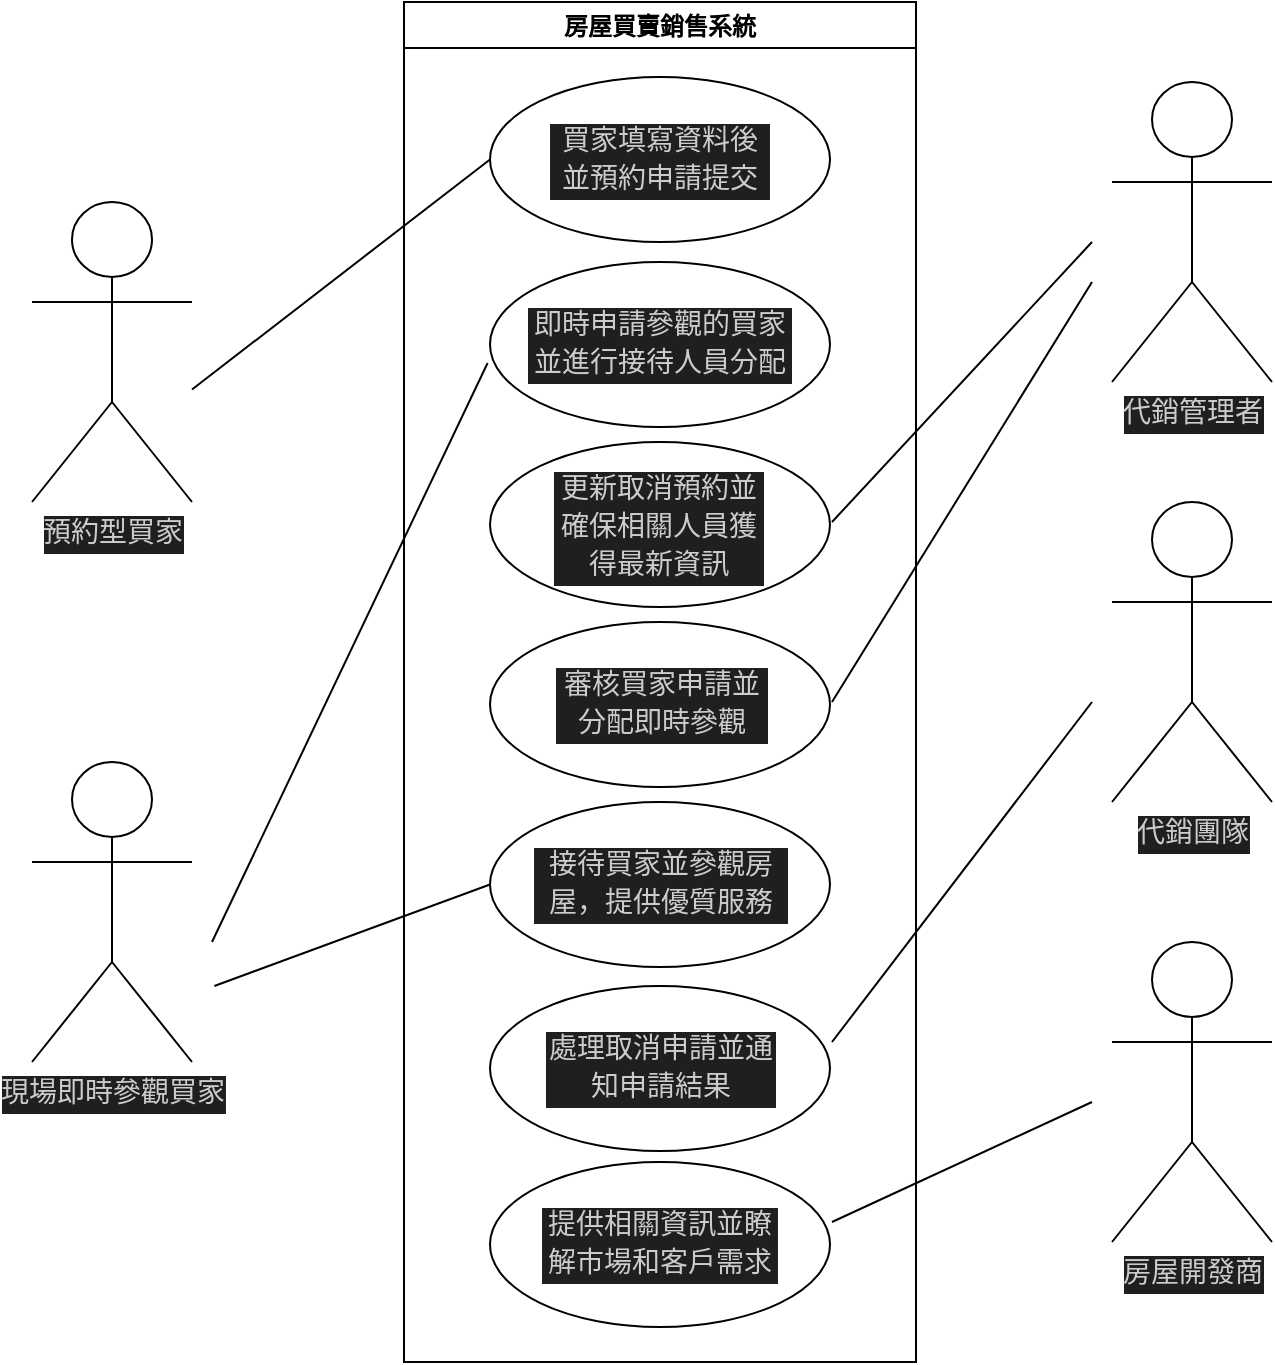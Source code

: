 <mxfile>
    <diagram id="ASTWp4ZXTidoFe2xOwB_" name="1b">
        <mxGraphModel dx="979" dy="662" grid="1" gridSize="10" guides="1" tooltips="1" connect="1" arrows="1" fold="1" page="1" pageScale="1" pageWidth="827" pageHeight="1169" math="0" shadow="0">
            <root>
                <mxCell id="0"/>
                <mxCell id="1" parent="0"/>
                <mxCell id="2" value="房屋買賣銷售系統" style="swimlane;startSize=23;" vertex="1" parent="1">
                    <mxGeometry x="290" y="60" width="256" height="680" as="geometry"/>
                </mxCell>
                <mxCell id="3" value="" style="ellipse;whiteSpace=wrap;html=1;" vertex="1" parent="2">
                    <mxGeometry x="43" y="37.5" width="170" height="82.5" as="geometry"/>
                </mxCell>
                <mxCell id="4" value="" style="ellipse;whiteSpace=wrap;html=1;" vertex="1" parent="2">
                    <mxGeometry x="43" y="130" width="170" height="82.5" as="geometry"/>
                </mxCell>
                <mxCell id="5" value="" style="ellipse;whiteSpace=wrap;html=1;" vertex="1" parent="2">
                    <mxGeometry x="43" y="220" width="170" height="82.5" as="geometry"/>
                </mxCell>
                <mxCell id="6" value="" style="ellipse;whiteSpace=wrap;html=1;" vertex="1" parent="2">
                    <mxGeometry x="43" y="310" width="170" height="82.5" as="geometry"/>
                </mxCell>
                <mxCell id="7" value="" style="ellipse;whiteSpace=wrap;html=1;" vertex="1" parent="2">
                    <mxGeometry x="43" y="400" width="170" height="82.5" as="geometry"/>
                </mxCell>
                <mxCell id="8" value="" style="ellipse;whiteSpace=wrap;html=1;" vertex="1" parent="2">
                    <mxGeometry x="43" y="492" width="170" height="82.5" as="geometry"/>
                </mxCell>
                <mxCell id="9" value="" style="ellipse;whiteSpace=wrap;html=1;" vertex="1" parent="2">
                    <mxGeometry x="43" y="580" width="170" height="82.5" as="geometry"/>
                </mxCell>
                <mxCell id="10" value="&lt;div style=&quot;color: rgb(204, 204, 204); background-color: rgb(31, 31, 31); font-family: Consolas, &amp;quot;Courier New&amp;quot;, monospace; font-size: 15px; line-height: 19px;&quot;&gt;&lt;div style=&quot;font-size: 14px; line-height: 19px;&quot;&gt;買家填寫資料後並預約申請提交&lt;/div&gt;&lt;/div&gt;" style="text;strokeColor=none;align=center;fillColor=none;html=1;verticalAlign=middle;whiteSpace=wrap;rounded=0;fontSize=15;" vertex="1" parent="2">
                    <mxGeometry x="72" y="63.75" width="112" height="30" as="geometry"/>
                </mxCell>
                <mxCell id="11" value="&lt;div style=&quot;color: rgb(204, 204, 204); background-color: rgb(31, 31, 31); font-family: Consolas, &amp;quot;Courier New&amp;quot;, monospace; line-height: 19px; font-size: 14px;&quot;&gt;&lt;div style=&quot;line-height: 19px;&quot;&gt;即時申請參觀的買家並進行接待人員分配&lt;/div&gt;&lt;/div&gt;" style="text;strokeColor=none;align=center;fillColor=none;html=1;verticalAlign=middle;whiteSpace=wrap;rounded=0;fontSize=14;" vertex="1" parent="2">
                    <mxGeometry x="61" y="156.25" width="134" height="30" as="geometry"/>
                </mxCell>
                <mxCell id="12" value="&lt;div style=&quot;color: rgb(204, 204, 204); background-color: rgb(31, 31, 31); font-family: Consolas, &amp;quot;Courier New&amp;quot;, monospace; line-height: 19px; font-size: 14px;&quot;&gt;&lt;div style=&quot;line-height: 19px;&quot;&gt;更新取消預約並確保相關人員獲得最新資訊&lt;/div&gt;&lt;/div&gt;" style="text;strokeColor=none;align=center;fillColor=none;html=1;verticalAlign=middle;whiteSpace=wrap;rounded=0;fontSize=14;" vertex="1" parent="2">
                    <mxGeometry x="73.5" y="248" width="106.5" height="30" as="geometry"/>
                </mxCell>
                <mxCell id="13" value="&lt;div style=&quot;color: rgb(204, 204, 204); background-color: rgb(31, 31, 31); font-family: Consolas, &amp;quot;Courier New&amp;quot;, monospace; line-height: 19px; font-size: 15px;&quot;&gt;&lt;div style=&quot;line-height: 19px; font-size: 15px;&quot;&gt;&lt;div style=&quot;font-size: 14px; line-height: 19px;&quot;&gt;審核買家申請並分配即時參觀&lt;/div&gt;&lt;/div&gt;&lt;/div&gt;" style="text;strokeColor=none;align=center;fillColor=none;html=1;verticalAlign=middle;whiteSpace=wrap;rounded=0;fontSize=15;" vertex="1" parent="2">
                    <mxGeometry x="74.87" y="336.25" width="108" height="30" as="geometry"/>
                </mxCell>
                <mxCell id="14" value="&lt;div style=&quot;color: rgb(204, 204, 204); background-color: rgb(31, 31, 31); font-family: Consolas, &amp;quot;Courier New&amp;quot;, monospace; font-size: 14px; line-height: 19px;&quot;&gt;&lt;div style=&quot;line-height: 19px;&quot;&gt;接待買家並參觀房屋，提供優質服務&lt;/div&gt;&lt;/div&gt;" style="text;strokeColor=none;align=center;fillColor=none;html=1;verticalAlign=middle;whiteSpace=wrap;rounded=0;fontSize=15;" vertex="1" parent="2">
                    <mxGeometry x="64.37" y="426.25" width="129" height="30" as="geometry"/>
                </mxCell>
                <mxCell id="15" value="&lt;div style=&quot;color: rgb(204, 204, 204); background-color: rgb(31, 31, 31); font-family: Consolas, &amp;quot;Courier New&amp;quot;, monospace; font-size: 14px; line-height: 19px;&quot;&gt;&lt;div style=&quot;line-height: 19px;&quot;&gt;處理取消申請並通知申請結果&lt;/div&gt;&lt;/div&gt;" style="text;strokeColor=none;align=center;fillColor=none;html=1;verticalAlign=middle;whiteSpace=wrap;rounded=0;fontSize=15;" vertex="1" parent="2">
                    <mxGeometry x="70.37" y="518.25" width="117" height="30" as="geometry"/>
                </mxCell>
                <mxCell id="16" value="&lt;div style=&quot;color: rgb(204, 204, 204); background-color: rgb(31, 31, 31); font-family: Consolas, &amp;quot;Courier New&amp;quot;, monospace; font-size: 14px; line-height: 19px;&quot;&gt;&lt;div style=&quot;line-height: 19px;&quot;&gt;提供相關資訊並瞭解市場和客戶需求&lt;/div&gt;&lt;/div&gt;" style="text;strokeColor=none;align=center;fillColor=none;html=1;verticalAlign=middle;whiteSpace=wrap;rounded=0;fontSize=15;" vertex="1" parent="2">
                    <mxGeometry x="67.94" y="606.25" width="120.13" height="30" as="geometry"/>
                </mxCell>
                <mxCell id="17" value="" style="endArrow=none;html=1;fontSize=15;entryX=0;entryY=0.5;entryDx=0;entryDy=0;" edge="1" parent="2" target="3">
                    <mxGeometry width="50" height="50" relative="1" as="geometry">
                        <mxPoint x="-106.0" y="193.75" as="sourcePoint"/>
                        <mxPoint x="34.0" y="63.75" as="targetPoint"/>
                    </mxGeometry>
                </mxCell>
                <mxCell id="18" value="" style="endArrow=none;html=1;fontSize=15;entryX=0;entryY=0.5;entryDx=0;entryDy=0;" edge="1" parent="2" target="7">
                    <mxGeometry width="50" height="50" relative="1" as="geometry">
                        <mxPoint x="-94.81" y="492" as="sourcePoint"/>
                        <mxPoint x="43.0" y="202.49" as="targetPoint"/>
                    </mxGeometry>
                </mxCell>
                <mxCell id="19" value="&lt;div style=&quot;color: rgb(204, 204, 204); background-color: rgb(31, 31, 31); font-family: Consolas, &amp;quot;Courier New&amp;quot;, monospace; font-size: 14px; line-height: 19px;&quot;&gt;預約型買家&lt;/div&gt;" style="shape=umlActor;verticalLabelPosition=bottom;verticalAlign=top;html=1;outlineConnect=0;" vertex="1" parent="1">
                    <mxGeometry x="104" y="160" width="80" height="150" as="geometry"/>
                </mxCell>
                <mxCell id="20" value="&lt;div style=&quot;color: rgb(204, 204, 204); background-color: rgb(31, 31, 31); font-family: Consolas, &amp;quot;Courier New&amp;quot;, monospace; font-size: 14px; line-height: 19px;&quot;&gt;&lt;div style=&quot;line-height: 19px;&quot;&gt;現場即時參觀買家&lt;/div&gt;&lt;/div&gt;" style="shape=umlActor;verticalLabelPosition=bottom;verticalAlign=top;html=1;outlineConnect=0;" vertex="1" parent="1">
                    <mxGeometry x="104" y="440" width="80" height="150" as="geometry"/>
                </mxCell>
                <mxCell id="21" value="&lt;div style=&quot;color: rgb(204, 204, 204); background-color: rgb(31, 31, 31); font-family: Consolas, &amp;quot;Courier New&amp;quot;, monospace; font-size: 14px; line-height: 19px;&quot;&gt;&lt;div style=&quot;line-height: 19px;&quot;&gt;&lt;div style=&quot;line-height: 19px;&quot;&gt;代銷管理者&lt;/div&gt;&lt;/div&gt;&lt;/div&gt;" style="shape=umlActor;verticalLabelPosition=bottom;verticalAlign=top;html=1;outlineConnect=0;" vertex="1" parent="1">
                    <mxGeometry x="644" y="100" width="80" height="150" as="geometry"/>
                </mxCell>
                <mxCell id="22" value="&lt;div style=&quot;color: rgb(204, 204, 204); background-color: rgb(31, 31, 31); font-family: Consolas, &amp;quot;Courier New&amp;quot;, monospace; font-size: 14px; line-height: 19px;&quot;&gt;&lt;div style=&quot;line-height: 19px;&quot;&gt;&lt;div style=&quot;line-height: 19px;&quot;&gt;代銷團隊&lt;/div&gt;&lt;/div&gt;&lt;/div&gt;" style="shape=umlActor;verticalLabelPosition=bottom;verticalAlign=top;html=1;outlineConnect=0;" vertex="1" parent="1">
                    <mxGeometry x="644" y="310" width="80" height="150" as="geometry"/>
                </mxCell>
                <mxCell id="23" value="&lt;div style=&quot;color: rgb(204, 204, 204); background-color: rgb(31, 31, 31); font-family: Consolas, &amp;quot;Courier New&amp;quot;, monospace; font-size: 14px; line-height: 19px;&quot;&gt;&lt;div style=&quot;line-height: 19px;&quot;&gt;&lt;div style=&quot;line-height: 19px;&quot;&gt;房屋開發商&lt;/div&gt;&lt;/div&gt;&lt;/div&gt;" style="shape=umlActor;verticalLabelPosition=bottom;verticalAlign=top;html=1;outlineConnect=0;" vertex="1" parent="1">
                    <mxGeometry x="644" y="530" width="80" height="150" as="geometry"/>
                </mxCell>
                <mxCell id="24" value="" style="endArrow=none;html=1;fontSize=15;" edge="1" parent="1">
                    <mxGeometry width="50" height="50" relative="1" as="geometry">
                        <mxPoint x="504" y="670" as="sourcePoint"/>
                        <mxPoint x="634" y="610" as="targetPoint"/>
                    </mxGeometry>
                </mxCell>
                <mxCell id="25" value="" style="endArrow=none;html=1;fontSize=15;" edge="1" parent="1">
                    <mxGeometry width="50" height="50" relative="1" as="geometry">
                        <mxPoint x="504.0" y="580" as="sourcePoint"/>
                        <mxPoint x="634" y="410" as="targetPoint"/>
                    </mxGeometry>
                </mxCell>
                <mxCell id="26" value="" style="endArrow=none;html=1;fontSize=15;" edge="1" parent="1">
                    <mxGeometry width="50" height="50" relative="1" as="geometry">
                        <mxPoint x="504.0" y="320" as="sourcePoint"/>
                        <mxPoint x="634" y="180.0" as="targetPoint"/>
                    </mxGeometry>
                </mxCell>
                <mxCell id="27" value="" style="endArrow=none;html=1;fontSize=15;entryX=-0.007;entryY=0.612;entryDx=0;entryDy=0;entryPerimeter=0;" edge="1" parent="1" target="4">
                    <mxGeometry width="50" height="50" relative="1" as="geometry">
                        <mxPoint x="194.0" y="530" as="sourcePoint"/>
                        <mxPoint x="343" y="415.0" as="targetPoint"/>
                    </mxGeometry>
                </mxCell>
                <mxCell id="28" value="" style="endArrow=none;html=1;fontSize=15;" edge="1" parent="1">
                    <mxGeometry width="50" height="50" relative="1" as="geometry">
                        <mxPoint x="504.0" y="410" as="sourcePoint"/>
                        <mxPoint x="634" y="200.0" as="targetPoint"/>
                    </mxGeometry>
                </mxCell>
            </root>
        </mxGraphModel>
    </diagram>
    <diagram id="PoDp55qjBV_Y4psqgh0J" name="1c">
        <mxGraphModel dx="979" dy="662" grid="1" gridSize="10" guides="1" tooltips="1" connect="1" arrows="1" fold="1" page="1" pageScale="1" pageWidth="827" pageHeight="1169" math="0" shadow="0">
            <root>
                <mxCell id="0"/>
                <mxCell id="1" parent="0"/>
                <mxCell id="frMYzxhdbAOCGzb6YcMg-1" value="" style="rounded=0;whiteSpace=wrap;html=1;" vertex="1" parent="1">
                    <mxGeometry x="84" y="160" width="660" height="570" as="geometry"/>
                </mxCell>
                <mxCell id="frMYzxhdbAOCGzb6YcMg-2" value="&lt;font style=&quot;font-size: 22px;&quot;&gt;買家&lt;/font&gt;" style="text;strokeColor=none;align=center;fillColor=none;html=1;verticalAlign=middle;whiteSpace=wrap;rounded=0;" vertex="1" parent="1">
                    <mxGeometry x="154" y="186" width="60" height="30" as="geometry"/>
                </mxCell>
                <mxCell id="frMYzxhdbAOCGzb6YcMg-3" value="&lt;font style=&quot;font-size: 22px;&quot;&gt;代銷管理員&lt;/font&gt;" style="text;strokeColor=none;align=center;fillColor=none;html=1;verticalAlign=middle;whiteSpace=wrap;rounded=0;" vertex="1" parent="1">
                    <mxGeometry x="349" y="186" width="120" height="30" as="geometry"/>
                </mxCell>
                <mxCell id="frMYzxhdbAOCGzb6YcMg-4" value="&lt;font style=&quot;font-size: 22px;&quot;&gt;接待人員&lt;/font&gt;" style="text;strokeColor=none;align=center;fillColor=none;html=1;verticalAlign=middle;whiteSpace=wrap;rounded=0;" vertex="1" parent="1">
                    <mxGeometry x="584" y="186" width="90" height="30" as="geometry"/>
                </mxCell>
                <mxCell id="frMYzxhdbAOCGzb6YcMg-5" value="" style="group" vertex="1" connectable="0" parent="1">
                    <mxGeometry x="134" y="390" width="110" height="50" as="geometry"/>
                </mxCell>
                <mxCell id="frMYzxhdbAOCGzb6YcMg-6" value="" style="whiteSpace=wrap;html=1;fontSize=22;" vertex="1" parent="frMYzxhdbAOCGzb6YcMg-5">
                    <mxGeometry width="110" height="50" as="geometry"/>
                </mxCell>
                <mxCell id="frMYzxhdbAOCGzb6YcMg-7" value="&lt;div style=&quot;color: rgb(204, 204, 204); background-color: rgb(31, 31, 31); font-family: Consolas, &amp;quot;Courier New&amp;quot;, monospace; line-height: 19px;&quot;&gt;&lt;font style=&quot;font-size: 15px;&quot;&gt;預約申請提交&lt;/font&gt;&lt;/div&gt;" style="text;strokeColor=none;align=center;fillColor=none;html=1;verticalAlign=middle;whiteSpace=wrap;rounded=0;fontSize=22;" vertex="1" parent="frMYzxhdbAOCGzb6YcMg-5">
                    <mxGeometry x="5" y="10" width="100" height="30" as="geometry"/>
                </mxCell>
                <mxCell id="frMYzxhdbAOCGzb6YcMg-8" value="" style="line;strokeWidth=1;direction=south;html=1;fontSize=15;" vertex="1" parent="1">
                    <mxGeometry x="290" y="160" width="10" height="570" as="geometry"/>
                </mxCell>
                <mxCell id="frMYzxhdbAOCGzb6YcMg-9" value="" style="line;strokeWidth=1;direction=south;html=1;fontSize=15;" vertex="1" parent="1">
                    <mxGeometry x="524" y="160" width="10" height="570" as="geometry"/>
                </mxCell>
                <mxCell id="frMYzxhdbAOCGzb6YcMg-10" value="" style="line;strokeWidth=1;html=1;perimeter=backbonePerimeter;points=[];outlineConnect=0;fontSize=15;" vertex="1" parent="1">
                    <mxGeometry x="84" y="230" width="660" height="10" as="geometry"/>
                </mxCell>
                <mxCell id="frMYzxhdbAOCGzb6YcMg-11" value="" style="edgeStyle=none;orthogonalLoop=1;jettySize=auto;html=1;fontSize=15;strokeWidth=1;" edge="1" parent="1">
                    <mxGeometry width="100" relative="1" as="geometry">
                        <mxPoint x="244" y="414.5" as="sourcePoint"/>
                        <mxPoint x="354" y="415" as="targetPoint"/>
                        <Array as="points"/>
                    </mxGeometry>
                </mxCell>
                <mxCell id="frMYzxhdbAOCGzb6YcMg-12" value="" style="edgeStyle=none;orthogonalLoop=1;jettySize=auto;html=1;strokeWidth=1;fontSize=15;" edge="1" parent="1">
                    <mxGeometry width="100" relative="1" as="geometry">
                        <mxPoint x="413" y="440" as="sourcePoint"/>
                        <mxPoint x="414" y="500" as="targetPoint"/>
                        <Array as="points"/>
                    </mxGeometry>
                </mxCell>
                <mxCell id="frMYzxhdbAOCGzb6YcMg-13" value="" style="ellipse;whiteSpace=wrap;html=1;strokeWidth=1;fontSize=15;" vertex="1" parent="1">
                    <mxGeometry x="374" y="500" width="80" height="80" as="geometry"/>
                </mxCell>
                <mxCell id="frMYzxhdbAOCGzb6YcMg-14" value="" style="edgeStyle=none;orthogonalLoop=1;jettySize=auto;html=1;strokeWidth=1;fontSize=15;" edge="1" parent="1">
                    <mxGeometry width="100" relative="1" as="geometry">
                        <mxPoint x="413.5" y="580" as="sourcePoint"/>
                        <mxPoint x="414.5" y="640" as="targetPoint"/>
                        <Array as="points"/>
                    </mxGeometry>
                </mxCell>
                <mxCell id="frMYzxhdbAOCGzb6YcMg-15" value="" style="group" vertex="1" connectable="0" parent="1">
                    <mxGeometry x="364" y="640" width="110" height="50" as="geometry"/>
                </mxCell>
                <mxCell id="frMYzxhdbAOCGzb6YcMg-16" value="" style="whiteSpace=wrap;html=1;fontSize=22;" vertex="1" parent="frMYzxhdbAOCGzb6YcMg-15">
                    <mxGeometry width="110" height="50" as="geometry"/>
                </mxCell>
                <mxCell id="frMYzxhdbAOCGzb6YcMg-17" value="&lt;div style=&quot;color: rgb(204, 204, 204); background-color: rgb(31, 31, 31); font-family: Consolas, &amp;quot;Courier New&amp;quot;, monospace; line-height: 19px;&quot;&gt;&lt;font style=&quot;font-size: 15px;&quot;&gt;重新填寫&lt;/font&gt;&lt;/div&gt;" style="text;strokeColor=none;align=center;fillColor=none;html=1;verticalAlign=middle;whiteSpace=wrap;rounded=0;fontSize=22;" vertex="1" parent="frMYzxhdbAOCGzb6YcMg-15">
                    <mxGeometry x="5" y="10" width="100" height="30" as="geometry"/>
                </mxCell>
                <mxCell id="frMYzxhdbAOCGzb6YcMg-18" value="" style="edgeStyle=none;orthogonalLoop=1;jettySize=auto;html=1;fontSize=15;strokeWidth=1;entryX=0;entryY=0.5;entryDx=0;entryDy=0;" edge="1" parent="1" target="frMYzxhdbAOCGzb6YcMg-19">
                    <mxGeometry width="100" relative="1" as="geometry">
                        <mxPoint x="454" y="539.5" as="sourcePoint"/>
                        <mxPoint x="574" y="540" as="targetPoint"/>
                        <Array as="points"/>
                    </mxGeometry>
                </mxCell>
                <mxCell id="frMYzxhdbAOCGzb6YcMg-19" value="" style="whiteSpace=wrap;html=1;fontSize=22;" vertex="1" parent="1">
                    <mxGeometry x="584" y="515" width="110" height="50" as="geometry"/>
                </mxCell>
                <mxCell id="frMYzxhdbAOCGzb6YcMg-20" value="&lt;div style=&quot;color: rgb(204, 204, 204); background-color: rgb(31, 31, 31); font-family: Consolas, &amp;quot;Courier New&amp;quot;, monospace; line-height: 19px;&quot;&gt;&lt;font style=&quot;font-size: 15px;&quot;&gt;預約成功&lt;/font&gt;&lt;/div&gt;" style="text;strokeColor=none;align=center;fillColor=none;html=1;verticalAlign=middle;whiteSpace=wrap;rounded=0;fontSize=22;" vertex="1" parent="1">
                    <mxGeometry x="589" y="525" width="100" height="30" as="geometry"/>
                </mxCell>
                <mxCell id="frMYzxhdbAOCGzb6YcMg-21" value="是" style="text;strokeColor=none;align=center;fillColor=none;html=1;verticalAlign=middle;whiteSpace=wrap;rounded=0;strokeWidth=1;fontSize=15;" vertex="1" parent="1">
                    <mxGeometry x="409" y="470" width="45" height="30" as="geometry"/>
                </mxCell>
                <mxCell id="frMYzxhdbAOCGzb6YcMg-22" value="否" style="text;strokeColor=none;align=center;fillColor=none;html=1;verticalAlign=middle;whiteSpace=wrap;rounded=0;strokeWidth=1;fontSize=15;" vertex="1" parent="1">
                    <mxGeometry x="374" y="580" width="45" height="30" as="geometry"/>
                </mxCell>
                <mxCell id="frMYzxhdbAOCGzb6YcMg-23" value="" style="edgeStyle=none;orthogonalLoop=1;jettySize=auto;html=1;strokeWidth=1;fontSize=15;" edge="1" parent="1">
                    <mxGeometry width="100" relative="1" as="geometry">
                        <mxPoint x="638.5" y="565" as="sourcePoint"/>
                        <mxPoint x="639.5" y="625" as="targetPoint"/>
                        <Array as="points"/>
                    </mxGeometry>
                </mxCell>
                <mxCell id="frMYzxhdbAOCGzb6YcMg-24" value="" style="edgeStyle=none;orthogonalLoop=1;jettySize=auto;html=1;fontSize=15;strokeWidth=1;entryX=1;entryY=0.5;entryDx=0;entryDy=0;" edge="1" parent="1" target="frMYzxhdbAOCGzb6YcMg-28">
                    <mxGeometry width="100" relative="1" as="geometry">
                        <mxPoint x="362" y="667" as="sourcePoint"/>
                        <mxPoint x="236" y="665" as="targetPoint"/>
                        <Array as="points"/>
                    </mxGeometry>
                </mxCell>
                <mxCell id="frMYzxhdbAOCGzb6YcMg-25" value="" style="group" vertex="1" connectable="0" parent="1">
                    <mxGeometry x="359" y="390" width="110" height="50" as="geometry"/>
                </mxCell>
                <mxCell id="frMYzxhdbAOCGzb6YcMg-26" value="" style="whiteSpace=wrap;html=1;fontSize=22;" vertex="1" parent="frMYzxhdbAOCGzb6YcMg-25">
                    <mxGeometry width="110" height="50" as="geometry"/>
                </mxCell>
                <mxCell id="frMYzxhdbAOCGzb6YcMg-27" value="&lt;div style=&quot;color: rgb(204, 204, 204); background-color: rgb(31, 31, 31); font-family: Consolas, &amp;quot;Courier New&amp;quot;, monospace; line-height: 19px;&quot;&gt;&lt;font style=&quot;font-size: 15px;&quot;&gt;確認申請資料是否填寫正確&lt;/font&gt;&lt;/div&gt;" style="text;strokeColor=none;align=center;fillColor=none;html=1;verticalAlign=middle;whiteSpace=wrap;rounded=0;fontSize=22;" vertex="1" parent="frMYzxhdbAOCGzb6YcMg-25">
                    <mxGeometry x="5" y="10" width="102.5" height="30" as="geometry"/>
                </mxCell>
                <mxCell id="frMYzxhdbAOCGzb6YcMg-28" value="" style="ellipse;shape=doubleEllipse;whiteSpace=wrap;html=1;aspect=fixed;strokeWidth=1;fontSize=15;" vertex="1" parent="1">
                    <mxGeometry x="144" y="625" width="80" height="80" as="geometry"/>
                </mxCell>
                <mxCell id="frMYzxhdbAOCGzb6YcMg-29" value="" style="ellipse;shape=doubleEllipse;whiteSpace=wrap;html=1;aspect=fixed;strokeWidth=1;fontSize=15;" vertex="1" parent="1">
                    <mxGeometry x="599" y="625" width="80" height="80" as="geometry"/>
                </mxCell>
                <mxCell id="IO7u_1MbENYnHkBpqp6m-1" value="" style="ellipse;whiteSpace=wrap;html=1;strokeWidth=1;fontSize=15;" vertex="1" parent="1">
                    <mxGeometry x="149" y="250" width="80" height="80" as="geometry"/>
                </mxCell>
                <mxCell id="IO7u_1MbENYnHkBpqp6m-2" value="" style="edgeStyle=none;orthogonalLoop=1;jettySize=auto;html=1;strokeWidth=1;fontSize=15;" edge="1" parent="1">
                    <mxGeometry width="100" relative="1" as="geometry">
                        <mxPoint x="188.41" y="330" as="sourcePoint"/>
                        <mxPoint x="189.41" y="390" as="targetPoint"/>
                        <Array as="points"/>
                    </mxGeometry>
                </mxCell>
            </root>
        </mxGraphModel>
    </diagram>
    <diagram id="YNBZmlXG5lnyesX3e9GX" name="1d">
        <mxGraphModel dx="832" dy="563" grid="1" gridSize="10" guides="1" tooltips="1" connect="1" arrows="1" fold="1" page="1" pageScale="1" pageWidth="827" pageHeight="1169" math="0" shadow="0">
            <root>
                <mxCell id="0"/>
                <mxCell id="1" parent="0"/>
                <mxCell id="ubtkdBWnjDronJyRDNzA-1" value="買家" style="swimlane;strokeWidth=1;fontSize=15;" vertex="1" parent="1">
                    <mxGeometry x="60" y="100" width="140" height="100" as="geometry"/>
                </mxCell>
                <mxCell id="ubtkdBWnjDronJyRDNzA-2" value="姓名" style="text;strokeColor=none;align=center;fillColor=none;html=1;verticalAlign=middle;whiteSpace=wrap;rounded=0;strokeWidth=1;fontSize=15;" vertex="1" parent="ubtkdBWnjDronJyRDNzA-1">
                    <mxGeometry x="25" y="30" width="60" height="30" as="geometry"/>
                </mxCell>
                <mxCell id="ubtkdBWnjDronJyRDNzA-3" value="連絡電話" style="text;strokeColor=none;align=center;fillColor=none;html=1;verticalAlign=middle;whiteSpace=wrap;rounded=0;strokeWidth=1;fontSize=15;" vertex="1" parent="ubtkdBWnjDronJyRDNzA-1">
                    <mxGeometry x="35" y="65" width="70" height="30" as="geometry"/>
                </mxCell>
                <mxCell id="ubtkdBWnjDronJyRDNzA-4" value="" style="group;strokeWidth=2;" vertex="1" connectable="0" parent="ubtkdBWnjDronJyRDNzA-1">
                    <mxGeometry x="10" y="35" width="20" height="20" as="geometry"/>
                </mxCell>
                <mxCell id="ubtkdBWnjDronJyRDNzA-5" value="" style="verticalLabelPosition=bottom;shadow=0;dashed=0;align=center;html=1;verticalAlign=top;strokeWidth=1;shape=mxgraph.mockup.markup.line;strokeColor=#999999;fontSize=15;fillColor=default;" vertex="1" parent="ubtkdBWnjDronJyRDNzA-4">
                    <mxGeometry y="8" width="20" height="4" as="geometry"/>
                </mxCell>
                <mxCell id="ubtkdBWnjDronJyRDNzA-6" value="" style="verticalLabelPosition=bottom;shadow=0;dashed=0;align=center;html=1;verticalAlign=top;strokeWidth=1;shape=mxgraph.mockup.markup.line;strokeColor=#999999;fontSize=15;fillColor=default;" vertex="1" parent="ubtkdBWnjDronJyRDNzA-4">
                    <mxGeometry y="8" width="20" height="4" as="geometry"/>
                </mxCell>
                <mxCell id="ubtkdBWnjDronJyRDNzA-7" value="" style="verticalLabelPosition=bottom;shadow=0;dashed=0;align=center;html=1;verticalAlign=top;strokeWidth=1;shape=mxgraph.mockup.markup.line;strokeColor=#999999;direction=north;fontSize=15;fillColor=default;" vertex="1" parent="ubtkdBWnjDronJyRDNzA-4">
                    <mxGeometry x="8" width="4" height="20" as="geometry"/>
                </mxCell>
                <mxCell id="ubtkdBWnjDronJyRDNzA-8" value="" style="group;strokeWidth=2;" vertex="1" connectable="0" parent="ubtkdBWnjDronJyRDNzA-1">
                    <mxGeometry x="10" y="65" width="20" height="20" as="geometry"/>
                </mxCell>
                <mxCell id="ubtkdBWnjDronJyRDNzA-9" value="" style="verticalLabelPosition=bottom;shadow=0;dashed=0;align=center;html=1;verticalAlign=top;strokeWidth=1;shape=mxgraph.mockup.markup.line;strokeColor=#999999;fontSize=15;fillColor=default;" vertex="1" parent="ubtkdBWnjDronJyRDNzA-8">
                    <mxGeometry y="8" width="20" height="4" as="geometry"/>
                </mxCell>
                <mxCell id="ubtkdBWnjDronJyRDNzA-10" value="" style="verticalLabelPosition=bottom;shadow=0;dashed=0;align=center;html=1;verticalAlign=top;strokeWidth=1;shape=mxgraph.mockup.markup.line;strokeColor=#999999;fontSize=15;fillColor=default;" vertex="1" parent="ubtkdBWnjDronJyRDNzA-8">
                    <mxGeometry y="8" width="20" height="4" as="geometry"/>
                </mxCell>
                <mxCell id="ubtkdBWnjDronJyRDNzA-11" value="" style="verticalLabelPosition=bottom;shadow=0;dashed=0;align=center;html=1;verticalAlign=top;strokeWidth=1;shape=mxgraph.mockup.markup.line;strokeColor=#999999;direction=north;fontSize=15;fillColor=default;" vertex="1" parent="ubtkdBWnjDronJyRDNzA-8">
                    <mxGeometry x="8" width="4" height="20" as="geometry"/>
                </mxCell>
                <mxCell id="ubtkdBWnjDronJyRDNzA-12" value="" style="verticalLabelPosition=bottom;shadow=0;dashed=0;align=center;html=1;verticalAlign=top;strokeWidth=1;shape=mxgraph.mockup.markup.line;strokeColor=#999999;fontSize=15;fillColor=default;" vertex="1" parent="1">
                    <mxGeometry x="200" y="150" width="130" height="20" as="geometry"/>
                </mxCell>
                <mxCell id="ubtkdBWnjDronJyRDNzA-13" value="" style="verticalLabelPosition=bottom;shadow=0;dashed=0;align=center;html=1;verticalAlign=top;strokeWidth=1;shape=mxgraph.mockup.markup.line;strokeColor=#999999;direction=north;fontSize=15;fillColor=default;" vertex="1" parent="1">
                    <mxGeometry x="390" y="240" width="20" height="135" as="geometry"/>
                </mxCell>
                <mxCell id="ubtkdBWnjDronJyRDNzA-14" value="申請表" style="swimlane;strokeWidth=1;fontSize=15;startSize=23;" vertex="1" parent="1">
                    <mxGeometry x="330" y="80" width="140" height="160" as="geometry"/>
                </mxCell>
                <mxCell id="ubtkdBWnjDronJyRDNzA-15" value="姓名" style="text;strokeColor=none;align=center;fillColor=none;html=1;verticalAlign=middle;whiteSpace=wrap;rounded=0;strokeWidth=1;fontSize=15;" vertex="1" parent="ubtkdBWnjDronJyRDNzA-14">
                    <mxGeometry x="25" y="30" width="60" height="30" as="geometry"/>
                </mxCell>
                <mxCell id="ubtkdBWnjDronJyRDNzA-16" value="連絡電話" style="text;strokeColor=none;align=center;fillColor=none;html=1;verticalAlign=middle;whiteSpace=wrap;rounded=0;strokeWidth=1;fontSize=15;" vertex="1" parent="ubtkdBWnjDronJyRDNzA-14">
                    <mxGeometry x="35" y="65" width="70" height="30" as="geometry"/>
                </mxCell>
                <mxCell id="ubtkdBWnjDronJyRDNzA-17" value="" style="group;strokeWidth=2;" vertex="1" connectable="0" parent="ubtkdBWnjDronJyRDNzA-14">
                    <mxGeometry x="10" y="35" width="20" height="20" as="geometry"/>
                </mxCell>
                <mxCell id="ubtkdBWnjDronJyRDNzA-18" value="" style="verticalLabelPosition=bottom;shadow=0;dashed=0;align=center;html=1;verticalAlign=top;strokeWidth=1;shape=mxgraph.mockup.markup.line;strokeColor=#999999;fontSize=15;fillColor=default;" vertex="1" parent="ubtkdBWnjDronJyRDNzA-17">
                    <mxGeometry y="8" width="20" height="4" as="geometry"/>
                </mxCell>
                <mxCell id="ubtkdBWnjDronJyRDNzA-19" value="" style="verticalLabelPosition=bottom;shadow=0;dashed=0;align=center;html=1;verticalAlign=top;strokeWidth=1;shape=mxgraph.mockup.markup.line;strokeColor=#999999;fontSize=15;fillColor=default;" vertex="1" parent="ubtkdBWnjDronJyRDNzA-17">
                    <mxGeometry y="8" width="20" height="4" as="geometry"/>
                </mxCell>
                <mxCell id="ubtkdBWnjDronJyRDNzA-20" value="" style="verticalLabelPosition=bottom;shadow=0;dashed=0;align=center;html=1;verticalAlign=top;strokeWidth=1;shape=mxgraph.mockup.markup.line;strokeColor=#999999;direction=north;fontSize=15;fillColor=default;" vertex="1" parent="ubtkdBWnjDronJyRDNzA-17">
                    <mxGeometry x="8" width="4" height="20" as="geometry"/>
                </mxCell>
                <mxCell id="ubtkdBWnjDronJyRDNzA-21" value="" style="group;strokeWidth=2;" vertex="1" connectable="0" parent="ubtkdBWnjDronJyRDNzA-14">
                    <mxGeometry x="10" y="65" width="20" height="20" as="geometry"/>
                </mxCell>
                <mxCell id="ubtkdBWnjDronJyRDNzA-22" value="" style="verticalLabelPosition=bottom;shadow=0;dashed=0;align=center;html=1;verticalAlign=top;strokeWidth=1;shape=mxgraph.mockup.markup.line;strokeColor=#999999;fontSize=15;fillColor=default;" vertex="1" parent="ubtkdBWnjDronJyRDNzA-21">
                    <mxGeometry y="8" width="20" height="4" as="geometry"/>
                </mxCell>
                <mxCell id="ubtkdBWnjDronJyRDNzA-23" value="" style="verticalLabelPosition=bottom;shadow=0;dashed=0;align=center;html=1;verticalAlign=top;strokeWidth=1;shape=mxgraph.mockup.markup.line;strokeColor=#999999;fontSize=15;fillColor=default;" vertex="1" parent="ubtkdBWnjDronJyRDNzA-21">
                    <mxGeometry y="8" width="20" height="4" as="geometry"/>
                </mxCell>
                <mxCell id="ubtkdBWnjDronJyRDNzA-24" value="" style="verticalLabelPosition=bottom;shadow=0;dashed=0;align=center;html=1;verticalAlign=top;strokeWidth=1;shape=mxgraph.mockup.markup.line;strokeColor=#999999;direction=north;fontSize=15;fillColor=default;" vertex="1" parent="ubtkdBWnjDronJyRDNzA-21">
                    <mxGeometry x="8" width="4" height="20" as="geometry"/>
                </mxCell>
                <mxCell id="ubtkdBWnjDronJyRDNzA-25" value="" style="group;strokeWidth=2;" vertex="1" connectable="0" parent="ubtkdBWnjDronJyRDNzA-14">
                    <mxGeometry x="10" y="95" width="20" height="20" as="geometry"/>
                </mxCell>
                <mxCell id="ubtkdBWnjDronJyRDNzA-26" value="" style="verticalLabelPosition=bottom;shadow=0;dashed=0;align=center;html=1;verticalAlign=top;strokeWidth=1;shape=mxgraph.mockup.markup.line;strokeColor=#999999;fontSize=15;fillColor=default;" vertex="1" parent="ubtkdBWnjDronJyRDNzA-25">
                    <mxGeometry y="8" width="20" height="4" as="geometry"/>
                </mxCell>
                <mxCell id="ubtkdBWnjDronJyRDNzA-27" value="" style="verticalLabelPosition=bottom;shadow=0;dashed=0;align=center;html=1;verticalAlign=top;strokeWidth=1;shape=mxgraph.mockup.markup.line;strokeColor=#999999;fontSize=15;fillColor=default;" vertex="1" parent="ubtkdBWnjDronJyRDNzA-25">
                    <mxGeometry y="8" width="20" height="4" as="geometry"/>
                </mxCell>
                <mxCell id="ubtkdBWnjDronJyRDNzA-28" value="" style="verticalLabelPosition=bottom;shadow=0;dashed=0;align=center;html=1;verticalAlign=top;strokeWidth=1;shape=mxgraph.mockup.markup.line;strokeColor=#999999;direction=north;fontSize=15;fillColor=default;" vertex="1" parent="ubtkdBWnjDronJyRDNzA-25">
                    <mxGeometry x="8" width="4" height="20" as="geometry"/>
                </mxCell>
                <mxCell id="ubtkdBWnjDronJyRDNzA-29" value="" style="group;strokeWidth=2;" vertex="1" connectable="0" parent="ubtkdBWnjDronJyRDNzA-14">
                    <mxGeometry x="10" y="130" width="20" height="20" as="geometry"/>
                </mxCell>
                <mxCell id="ubtkdBWnjDronJyRDNzA-30" value="" style="verticalLabelPosition=bottom;shadow=0;dashed=0;align=center;html=1;verticalAlign=top;strokeWidth=1;shape=mxgraph.mockup.markup.line;strokeColor=#999999;fontSize=15;fillColor=default;" vertex="1" parent="ubtkdBWnjDronJyRDNzA-29">
                    <mxGeometry y="8" width="20" height="4" as="geometry"/>
                </mxCell>
                <mxCell id="ubtkdBWnjDronJyRDNzA-31" value="" style="verticalLabelPosition=bottom;shadow=0;dashed=0;align=center;html=1;verticalAlign=top;strokeWidth=1;shape=mxgraph.mockup.markup.line;strokeColor=#999999;fontSize=15;fillColor=default;" vertex="1" parent="ubtkdBWnjDronJyRDNzA-29">
                    <mxGeometry y="8" width="20" height="4" as="geometry"/>
                </mxCell>
                <mxCell id="ubtkdBWnjDronJyRDNzA-32" value="" style="verticalLabelPosition=bottom;shadow=0;dashed=0;align=center;html=1;verticalAlign=top;strokeWidth=1;shape=mxgraph.mockup.markup.line;strokeColor=#999999;direction=north;fontSize=15;fillColor=default;" vertex="1" parent="ubtkdBWnjDronJyRDNzA-29">
                    <mxGeometry x="8" width="4" height="20" as="geometry"/>
                </mxCell>
                <mxCell id="ubtkdBWnjDronJyRDNzA-33" value="預約日期" style="text;strokeColor=none;align=center;fillColor=none;html=1;verticalAlign=middle;whiteSpace=wrap;rounded=0;strokeWidth=1;fontSize=15;" vertex="1" parent="ubtkdBWnjDronJyRDNzA-14">
                    <mxGeometry x="33" y="94" width="70" height="30" as="geometry"/>
                </mxCell>
                <mxCell id="ubtkdBWnjDronJyRDNzA-34" value="預約類別" style="text;strokeColor=none;align=center;fillColor=none;html=1;verticalAlign=middle;whiteSpace=wrap;rounded=0;strokeWidth=1;fontSize=15;" vertex="1" parent="ubtkdBWnjDronJyRDNzA-14">
                    <mxGeometry x="35" y="125" width="70" height="30" as="geometry"/>
                </mxCell>
                <mxCell id="ubtkdBWnjDronJyRDNzA-35" value="1" style="text;strokeColor=none;align=center;fillColor=none;html=1;verticalAlign=middle;whiteSpace=wrap;rounded=0;strokeWidth=2;fontSize=16;" vertex="1" parent="1">
                    <mxGeometry x="283" y="161" width="60" height="30" as="geometry"/>
                </mxCell>
                <mxCell id="ubtkdBWnjDronJyRDNzA-36" value="1..*" style="text;strokeColor=none;align=center;fillColor=none;html=1;verticalAlign=middle;whiteSpace=wrap;rounded=0;strokeWidth=2;fontSize=16;" vertex="1" parent="1">
                    <mxGeometry x="390" y="240" width="60" height="30" as="geometry"/>
                </mxCell>
                <mxCell id="ubtkdBWnjDronJyRDNzA-37" value="1" style="text;strokeColor=none;align=center;fillColor=none;html=1;verticalAlign=middle;whiteSpace=wrap;rounded=0;strokeWidth=2;fontSize=16;" vertex="1" parent="1">
                    <mxGeometry x="184" y="160" width="60" height="30" as="geometry"/>
                </mxCell>
                <mxCell id="ubtkdBWnjDronJyRDNzA-38" value="1" style="text;strokeColor=none;align=center;fillColor=none;html=1;verticalAlign=middle;whiteSpace=wrap;rounded=0;strokeWidth=2;fontSize=16;" vertex="1" parent="1">
                    <mxGeometry x="384" y="345" width="60" height="30" as="geometry"/>
                </mxCell>
                <mxCell id="ubtkdBWnjDronJyRDNzA-39" value="" style="verticalLabelPosition=bottom;shadow=0;dashed=0;align=center;html=1;verticalAlign=top;strokeWidth=1;shape=mxgraph.mockup.markup.line;strokeColor=#999999;fontSize=15;fillColor=default;" vertex="1" parent="1">
                    <mxGeometry x="470" y="430" width="130" height="20" as="geometry"/>
                </mxCell>
                <mxCell id="ubtkdBWnjDronJyRDNzA-40" value="閒置代銷人員" style="swimlane;strokeWidth=1;fontSize=15;startSize=23;" vertex="1" parent="1">
                    <mxGeometry x="600" y="390" width="140" height="100" as="geometry"/>
                </mxCell>
                <mxCell id="ubtkdBWnjDronJyRDNzA-41" value="姓名" style="text;strokeColor=none;align=center;fillColor=none;html=1;verticalAlign=middle;whiteSpace=wrap;rounded=0;strokeWidth=1;fontSize=15;" vertex="1" parent="ubtkdBWnjDronJyRDNzA-40">
                    <mxGeometry x="25" y="30" width="60" height="30" as="geometry"/>
                </mxCell>
                <mxCell id="ubtkdBWnjDronJyRDNzA-42" value="連絡電話" style="text;strokeColor=none;align=center;fillColor=none;html=1;verticalAlign=middle;whiteSpace=wrap;rounded=0;strokeWidth=1;fontSize=15;" vertex="1" parent="ubtkdBWnjDronJyRDNzA-40">
                    <mxGeometry x="35" y="65" width="70" height="30" as="geometry"/>
                </mxCell>
                <mxCell id="ubtkdBWnjDronJyRDNzA-43" value="" style="group;strokeWidth=2;" vertex="1" connectable="0" parent="ubtkdBWnjDronJyRDNzA-40">
                    <mxGeometry x="10" y="35" width="20" height="20" as="geometry"/>
                </mxCell>
                <mxCell id="ubtkdBWnjDronJyRDNzA-44" value="" style="verticalLabelPosition=bottom;shadow=0;dashed=0;align=center;html=1;verticalAlign=top;strokeWidth=1;shape=mxgraph.mockup.markup.line;strokeColor=#999999;fontSize=15;fillColor=default;" vertex="1" parent="ubtkdBWnjDronJyRDNzA-43">
                    <mxGeometry y="8" width="20" height="4" as="geometry"/>
                </mxCell>
                <mxCell id="ubtkdBWnjDronJyRDNzA-45" value="" style="verticalLabelPosition=bottom;shadow=0;dashed=0;align=center;html=1;verticalAlign=top;strokeWidth=1;shape=mxgraph.mockup.markup.line;strokeColor=#999999;fontSize=15;fillColor=default;" vertex="1" parent="ubtkdBWnjDronJyRDNzA-43">
                    <mxGeometry y="8" width="20" height="4" as="geometry"/>
                </mxCell>
                <mxCell id="ubtkdBWnjDronJyRDNzA-46" value="" style="verticalLabelPosition=bottom;shadow=0;dashed=0;align=center;html=1;verticalAlign=top;strokeWidth=1;shape=mxgraph.mockup.markup.line;strokeColor=#999999;direction=north;fontSize=15;fillColor=default;" vertex="1" parent="ubtkdBWnjDronJyRDNzA-43">
                    <mxGeometry x="8" width="4" height="20" as="geometry"/>
                </mxCell>
                <mxCell id="ubtkdBWnjDronJyRDNzA-47" value="" style="group;strokeWidth=2;" vertex="1" connectable="0" parent="ubtkdBWnjDronJyRDNzA-40">
                    <mxGeometry x="10" y="65" width="20" height="20" as="geometry"/>
                </mxCell>
                <mxCell id="ubtkdBWnjDronJyRDNzA-48" value="" style="verticalLabelPosition=bottom;shadow=0;dashed=0;align=center;html=1;verticalAlign=top;strokeWidth=1;shape=mxgraph.mockup.markup.line;strokeColor=#999999;fontSize=15;fillColor=default;" vertex="1" parent="ubtkdBWnjDronJyRDNzA-47">
                    <mxGeometry y="8" width="20" height="4" as="geometry"/>
                </mxCell>
                <mxCell id="ubtkdBWnjDronJyRDNzA-49" value="" style="verticalLabelPosition=bottom;shadow=0;dashed=0;align=center;html=1;verticalAlign=top;strokeWidth=1;shape=mxgraph.mockup.markup.line;strokeColor=#999999;fontSize=15;fillColor=default;" vertex="1" parent="ubtkdBWnjDronJyRDNzA-47">
                    <mxGeometry y="8" width="20" height="4" as="geometry"/>
                </mxCell>
                <mxCell id="ubtkdBWnjDronJyRDNzA-50" value="" style="verticalLabelPosition=bottom;shadow=0;dashed=0;align=center;html=1;verticalAlign=top;strokeWidth=1;shape=mxgraph.mockup.markup.line;strokeColor=#999999;direction=north;fontSize=15;fillColor=default;" vertex="1" parent="ubtkdBWnjDronJyRDNzA-47">
                    <mxGeometry x="8" width="4" height="20" as="geometry"/>
                </mxCell>
                <mxCell id="ubtkdBWnjDronJyRDNzA-51" value="1" style="text;strokeColor=none;align=center;fillColor=none;html=1;verticalAlign=middle;whiteSpace=wrap;rounded=0;strokeWidth=2;fontSize=16;" vertex="1" parent="1">
                    <mxGeometry x="452" y="440" width="60" height="30" as="geometry"/>
                </mxCell>
                <mxCell id="ubtkdBWnjDronJyRDNzA-52" value="1" style="text;strokeColor=none;align=center;fillColor=none;html=1;verticalAlign=middle;whiteSpace=wrap;rounded=0;strokeWidth=2;fontSize=16;" vertex="1" parent="1">
                    <mxGeometry x="550" y="443" width="60" height="30" as="geometry"/>
                </mxCell>
                <mxCell id="ubtkdBWnjDronJyRDNzA-53" value="填寫資料" style="text;strokeColor=none;align=center;fillColor=none;html=1;verticalAlign=middle;whiteSpace=wrap;rounded=0;strokeWidth=2;fontSize=16;" vertex="1" parent="1">
                    <mxGeometry x="254" y="130" width="70" height="30" as="geometry"/>
                </mxCell>
                <mxCell id="ubtkdBWnjDronJyRDNzA-54" value="審核資料" style="text;strokeColor=none;align=center;fillColor=none;html=1;verticalAlign=middle;whiteSpace=wrap;rounded=0;strokeWidth=2;fontSize=16;" vertex="1" parent="1">
                    <mxGeometry x="324" y="343" width="70" height="30" as="geometry"/>
                </mxCell>
                <mxCell id="ubtkdBWnjDronJyRDNzA-55" value="安排" style="text;strokeColor=none;align=center;fillColor=none;html=1;verticalAlign=middle;whiteSpace=wrap;rounded=0;strokeWidth=2;fontSize=16;" vertex="1" parent="1">
                    <mxGeometry x="540" y="410" width="70" height="30" as="geometry"/>
                </mxCell>
                <mxCell id="ubtkdBWnjDronJyRDNzA-56" value="代銷管理員" style="swimlane;strokeWidth=1;fontSize=15;" vertex="1" parent="1">
                    <mxGeometry x="330" y="375" width="140" height="130" as="geometry"/>
                </mxCell>
                <mxCell id="ubtkdBWnjDronJyRDNzA-57" value="姓名" style="text;strokeColor=none;align=center;fillColor=none;html=1;verticalAlign=middle;whiteSpace=wrap;rounded=0;strokeWidth=1;fontSize=15;" vertex="1" parent="ubtkdBWnjDronJyRDNzA-56">
                    <mxGeometry x="25" y="30" width="60" height="30" as="geometry"/>
                </mxCell>
                <mxCell id="ubtkdBWnjDronJyRDNzA-58" value="連絡電話" style="text;strokeColor=none;align=center;fillColor=none;html=1;verticalAlign=middle;whiteSpace=wrap;rounded=0;strokeWidth=1;fontSize=15;" vertex="1" parent="ubtkdBWnjDronJyRDNzA-56">
                    <mxGeometry x="33" y="62" width="70" height="30" as="geometry"/>
                </mxCell>
                <mxCell id="ubtkdBWnjDronJyRDNzA-59" value="" style="group;strokeWidth=2;" vertex="1" connectable="0" parent="ubtkdBWnjDronJyRDNzA-56">
                    <mxGeometry x="10" y="35" width="20" height="20" as="geometry"/>
                </mxCell>
                <mxCell id="ubtkdBWnjDronJyRDNzA-60" value="" style="verticalLabelPosition=bottom;shadow=0;dashed=0;align=center;html=1;verticalAlign=top;strokeWidth=1;shape=mxgraph.mockup.markup.line;strokeColor=#999999;fontSize=15;fillColor=default;" vertex="1" parent="ubtkdBWnjDronJyRDNzA-59">
                    <mxGeometry y="8" width="20" height="4" as="geometry"/>
                </mxCell>
                <mxCell id="ubtkdBWnjDronJyRDNzA-61" value="" style="verticalLabelPosition=bottom;shadow=0;dashed=0;align=center;html=1;verticalAlign=top;strokeWidth=1;shape=mxgraph.mockup.markup.line;strokeColor=#999999;fontSize=15;fillColor=default;" vertex="1" parent="ubtkdBWnjDronJyRDNzA-59">
                    <mxGeometry y="8" width="20" height="4" as="geometry"/>
                </mxCell>
                <mxCell id="ubtkdBWnjDronJyRDNzA-62" value="" style="verticalLabelPosition=bottom;shadow=0;dashed=0;align=center;html=1;verticalAlign=top;strokeWidth=1;shape=mxgraph.mockup.markup.line;strokeColor=#999999;direction=north;fontSize=15;fillColor=default;" vertex="1" parent="ubtkdBWnjDronJyRDNzA-59">
                    <mxGeometry x="8" width="4" height="20" as="geometry"/>
                </mxCell>
                <mxCell id="ubtkdBWnjDronJyRDNzA-63" value="" style="group;strokeWidth=2;" vertex="1" connectable="0" parent="ubtkdBWnjDronJyRDNzA-56">
                    <mxGeometry x="10" y="65" width="20" height="20" as="geometry"/>
                </mxCell>
                <mxCell id="ubtkdBWnjDronJyRDNzA-64" value="" style="verticalLabelPosition=bottom;shadow=0;dashed=0;align=center;html=1;verticalAlign=top;strokeWidth=1;shape=mxgraph.mockup.markup.line;strokeColor=#999999;fontSize=15;fillColor=default;" vertex="1" parent="ubtkdBWnjDronJyRDNzA-63">
                    <mxGeometry y="8" width="20" height="4" as="geometry"/>
                </mxCell>
                <mxCell id="ubtkdBWnjDronJyRDNzA-65" value="" style="verticalLabelPosition=bottom;shadow=0;dashed=0;align=center;html=1;verticalAlign=top;strokeWidth=1;shape=mxgraph.mockup.markup.line;strokeColor=#999999;fontSize=15;fillColor=default;" vertex="1" parent="ubtkdBWnjDronJyRDNzA-63">
                    <mxGeometry y="8" width="20" height="4" as="geometry"/>
                </mxCell>
                <mxCell id="ubtkdBWnjDronJyRDNzA-66" value="" style="verticalLabelPosition=bottom;shadow=0;dashed=0;align=center;html=1;verticalAlign=top;strokeWidth=1;shape=mxgraph.mockup.markup.line;strokeColor=#999999;direction=north;fontSize=15;fillColor=default;" vertex="1" parent="ubtkdBWnjDronJyRDNzA-63">
                    <mxGeometry x="8" width="4" height="20" as="geometry"/>
                </mxCell>
                <mxCell id="ubtkdBWnjDronJyRDNzA-67" value="確認資料" style="text;strokeColor=none;align=center;fillColor=none;html=1;verticalAlign=middle;whiteSpace=wrap;rounded=0;strokeWidth=1;fontSize=15;" vertex="1" parent="ubtkdBWnjDronJyRDNzA-56">
                    <mxGeometry x="35" y="95" width="70" height="30" as="geometry"/>
                </mxCell>
                <mxCell id="ubtkdBWnjDronJyRDNzA-68" value="" style="group;strokeWidth=2;" vertex="1" connectable="0" parent="ubtkdBWnjDronJyRDNzA-56">
                    <mxGeometry x="10" y="100" width="20" height="20" as="geometry"/>
                </mxCell>
                <mxCell id="ubtkdBWnjDronJyRDNzA-69" value="" style="verticalLabelPosition=bottom;shadow=0;dashed=0;align=center;html=1;verticalAlign=top;strokeWidth=1;shape=mxgraph.mockup.markup.line;strokeColor=#999999;fontSize=15;fillColor=default;" vertex="1" parent="ubtkdBWnjDronJyRDNzA-68">
                    <mxGeometry y="8" width="20" height="4" as="geometry"/>
                </mxCell>
                <mxCell id="ubtkdBWnjDronJyRDNzA-70" value="" style="verticalLabelPosition=bottom;shadow=0;dashed=0;align=center;html=1;verticalAlign=top;strokeWidth=1;shape=mxgraph.mockup.markup.line;strokeColor=#999999;fontSize=15;fillColor=default;" vertex="1" parent="ubtkdBWnjDronJyRDNzA-68">
                    <mxGeometry y="8" width="20" height="4" as="geometry"/>
                </mxCell>
                <mxCell id="ubtkdBWnjDronJyRDNzA-71" value="" style="verticalLabelPosition=bottom;shadow=0;dashed=0;align=center;html=1;verticalAlign=top;strokeWidth=1;shape=mxgraph.mockup.markup.line;strokeColor=#999999;direction=north;fontSize=15;fillColor=default;" vertex="1" parent="ubtkdBWnjDronJyRDNzA-68">
                    <mxGeometry x="8" width="4" height="20" as="geometry"/>
                </mxCell>
            </root>
        </mxGraphModel>
    </diagram>
    <diagram id="AscKv5OJ8TlSJ3xA4gjY" name="2b">
        <mxGraphModel dx="1387" dy="938" grid="1" gridSize="10" guides="1" tooltips="1" connect="1" arrows="1" fold="1" page="1" pageScale="1" pageWidth="827" pageHeight="1169" math="0" shadow="0">
            <root>
                <mxCell id="0"/>
                <mxCell id="1" parent="0"/>
                <mxCell id="P1RbP0NbCchUif9m3TLi-1" value="人民普發系統" style="swimlane;" vertex="1" parent="1">
                    <mxGeometry x="256" y="190" width="315" height="870" as="geometry"/>
                </mxCell>
                <mxCell id="P1RbP0NbCchUif9m3TLi-2" value="" style="group" vertex="1" connectable="0" parent="P1RbP0NbCchUif9m3TLi-1">
                    <mxGeometry x="70" y="450" width="175" height="85" as="geometry"/>
                </mxCell>
                <mxCell id="P1RbP0NbCchUif9m3TLi-3" value="" style="ellipse;whiteSpace=wrap;html=1;" vertex="1" parent="P1RbP0NbCchUif9m3TLi-2">
                    <mxGeometry width="175" height="85" as="geometry"/>
                </mxCell>
                <mxCell id="P1RbP0NbCchUif9m3TLi-4" value="&lt;div style=&quot;color: rgb(204, 204, 204); background-color: rgb(31, 31, 31); font-family: Consolas, &amp;quot;Courier New&amp;quot;, monospace; font-size: 14px; line-height: 19px;&quot;&gt;後台系統驗證申請者存在&lt;/div&gt;" style="text;strokeColor=none;align=center;fillColor=none;html=1;verticalAlign=middle;whiteSpace=wrap;rounded=0;" vertex="1" parent="P1RbP0NbCchUif9m3TLi-2">
                    <mxGeometry x="37.5" y="17.5" width="100" height="50" as="geometry"/>
                </mxCell>
                <mxCell id="P1RbP0NbCchUif9m3TLi-5" value="" style="group" vertex="1" connectable="0" parent="P1RbP0NbCchUif9m3TLi-1">
                    <mxGeometry x="70" y="550" width="175" height="85" as="geometry"/>
                </mxCell>
                <mxCell id="P1RbP0NbCchUif9m3TLi-6" value="" style="ellipse;whiteSpace=wrap;html=1;" vertex="1" parent="P1RbP0NbCchUif9m3TLi-5">
                    <mxGeometry width="175" height="85" as="geometry"/>
                </mxCell>
                <mxCell id="P1RbP0NbCchUif9m3TLi-7" value="&lt;div style=&quot;color: rgb(204, 204, 204); background-color: rgb(31, 31, 31); font-family: Consolas, &amp;quot;Courier New&amp;quot;, monospace; font-size: 14px; line-height: 19px;&quot;&gt;後台系統傳送證號至金融機構比對帳戶&lt;/div&gt;" style="text;strokeColor=none;align=center;fillColor=none;html=1;verticalAlign=middle;whiteSpace=wrap;rounded=0;" vertex="1" parent="P1RbP0NbCchUif9m3TLi-5">
                    <mxGeometry x="21.25" y="27.5" width="132.5" height="30" as="geometry"/>
                </mxCell>
                <mxCell id="P1RbP0NbCchUif9m3TLi-8" value="" style="group" vertex="1" connectable="0" parent="P1RbP0NbCchUif9m3TLi-1">
                    <mxGeometry x="70" y="660" width="175" height="85" as="geometry"/>
                </mxCell>
                <mxCell id="P1RbP0NbCchUif9m3TLi-9" value="" style="ellipse;whiteSpace=wrap;html=1;" vertex="1" parent="P1RbP0NbCchUif9m3TLi-8">
                    <mxGeometry width="175" height="85" as="geometry"/>
                </mxCell>
                <mxCell id="P1RbP0NbCchUif9m3TLi-10" value="&lt;div style=&quot;color: rgb(204, 204, 204); background-color: rgb(31, 31, 31); font-family: Consolas, &amp;quot;Courier New&amp;quot;, monospace; font-size: 14px; line-height: 19px;&quot;&gt;後台連線健保局比對資料，確認正確性&lt;/div&gt;" style="text;strokeColor=none;align=center;fillColor=none;html=1;verticalAlign=middle;whiteSpace=wrap;rounded=0;" vertex="1" parent="P1RbP0NbCchUif9m3TLi-8">
                    <mxGeometry x="17.25" y="27.5" width="140.5" height="30" as="geometry"/>
                </mxCell>
                <mxCell id="P1RbP0NbCchUif9m3TLi-11" value="" style="group" vertex="1" connectable="0" parent="P1RbP0NbCchUif9m3TLi-1">
                    <mxGeometry x="70" y="760" width="175" height="85" as="geometry"/>
                </mxCell>
                <mxCell id="P1RbP0NbCchUif9m3TLi-12" value="" style="ellipse;whiteSpace=wrap;html=1;" vertex="1" parent="P1RbP0NbCchUif9m3TLi-11">
                    <mxGeometry width="175" height="85" as="geometry"/>
                </mxCell>
                <mxCell id="P1RbP0NbCchUif9m3TLi-13" value="&lt;div style=&quot;color: rgb(204, 204, 204); background-color: rgb(31, 31, 31); font-family: Consolas, &amp;quot;Courier New&amp;quot;, monospace; font-size: 14px; line-height: 19px;&quot;&gt;&lt;div style=&quot;line-height: 19px;&quot;&gt;通過驗證後，申請者入名單，後台寫入JSON&lt;/div&gt;&lt;/div&gt;" style="text;strokeColor=none;align=center;fillColor=none;html=1;verticalAlign=middle;whiteSpace=wrap;rounded=0;" vertex="1" parent="P1RbP0NbCchUif9m3TLi-11">
                    <mxGeometry x="12.5" y="22.5" width="150" height="40" as="geometry"/>
                </mxCell>
                <mxCell id="P1RbP0NbCchUif9m3TLi-14" value="" style="endArrow=none;html=1;exitX=1;exitY=0.5;exitDx=0;exitDy=0;" edge="1" parent="P1RbP0NbCchUif9m3TLi-1" source="P1RbP0NbCchUif9m3TLi-6">
                    <mxGeometry width="50" height="50" relative="1" as="geometry">
                        <mxPoint x="224" y="301.25" as="sourcePoint"/>
                        <mxPoint x="384" y="450" as="targetPoint"/>
                    </mxGeometry>
                </mxCell>
                <mxCell id="P1RbP0NbCchUif9m3TLi-16" value="" style="endArrow=none;html=1;exitX=1;exitY=0.5;exitDx=0;exitDy=0;" edge="1" parent="P1RbP0NbCchUif9m3TLi-1" source="P1RbP0NbCchUif9m3TLi-3">
                    <mxGeometry width="50" height="50" relative="1" as="geometry">
                        <mxPoint x="244" y="270" as="sourcePoint"/>
                        <mxPoint x="384" y="80" as="targetPoint"/>
                    </mxGeometry>
                </mxCell>
                <mxCell id="P1RbP0NbCchUif9m3TLi-17" value="" style="group" vertex="1" connectable="0" parent="P1RbP0NbCchUif9m3TLi-1">
                    <mxGeometry x="134" y="130" width="175" height="100.63" as="geometry"/>
                </mxCell>
                <mxCell id="P1RbP0NbCchUif9m3TLi-18" value="" style="group" vertex="1" connectable="0" parent="P1RbP0NbCchUif9m3TLi-17">
                    <mxGeometry x="-66" y="15.63" width="175" height="85" as="geometry"/>
                </mxCell>
                <mxCell id="P1RbP0NbCchUif9m3TLi-19" value="" style="ellipse;whiteSpace=wrap;html=1;" vertex="1" parent="P1RbP0NbCchUif9m3TLi-18">
                    <mxGeometry width="175" height="85" as="geometry"/>
                </mxCell>
                <mxCell id="P1RbP0NbCchUif9m3TLi-20" value="&lt;div style=&quot;color: rgb(204, 204, 204); background-color: rgb(31, 31, 31); font-family: Consolas, &amp;quot;Courier New&amp;quot;, monospace; font-size: 14px; line-height: 19px;&quot;&gt;申請人填寫必填資料&lt;/div&gt;" style="text;strokeColor=none;align=center;fillColor=none;html=1;verticalAlign=middle;whiteSpace=wrap;rounded=0;" vertex="1" parent="P1RbP0NbCchUif9m3TLi-18">
                    <mxGeometry x="48.75" y="10.5" width="80" height="64" as="geometry"/>
                </mxCell>
                <mxCell id="P1RbP0NbCchUif9m3TLi-21" value="" style="group" vertex="1" connectable="0" parent="P1RbP0NbCchUif9m3TLi-1">
                    <mxGeometry x="70" y="250" width="175" height="85" as="geometry"/>
                </mxCell>
                <mxCell id="P1RbP0NbCchUif9m3TLi-22" value="" style="ellipse;whiteSpace=wrap;html=1;" vertex="1" parent="P1RbP0NbCchUif9m3TLi-21">
                    <mxGeometry width="175" height="85" as="geometry"/>
                </mxCell>
                <mxCell id="P1RbP0NbCchUif9m3TLi-23" value="&lt;div style=&quot;color: rgb(204, 204, 204); background-color: rgb(31, 31, 31); font-family: Consolas, &amp;quot;Courier New&amp;quot;, monospace; font-size: 14px; line-height: 19px;&quot;&gt;填寫資料→確認→修改或送出&lt;/div&gt;" style="text;strokeColor=none;align=center;fillColor=none;html=1;verticalAlign=middle;whiteSpace=wrap;rounded=0;" vertex="1" parent="P1RbP0NbCchUif9m3TLi-21">
                    <mxGeometry x="36.25" y="13.75" width="102.5" height="57.5" as="geometry"/>
                </mxCell>
                <mxCell id="P1RbP0NbCchUif9m3TLi-24" value="" style="group;rotation=90;" vertex="1" connectable="0" parent="P1RbP0NbCchUif9m3TLi-1">
                    <mxGeometry x="70" y="340" width="175" height="108.12" as="geometry"/>
                </mxCell>
                <mxCell id="P1RbP0NbCchUif9m3TLi-25" value="" style="ellipse;whiteSpace=wrap;html=1;" vertex="1" parent="P1RbP0NbCchUif9m3TLi-24">
                    <mxGeometry y="11.56" width="175" height="85" as="geometry"/>
                </mxCell>
                <mxCell id="P1RbP0NbCchUif9m3TLi-26" value="&lt;div style=&quot;color: rgb(204, 204, 204); background-color: rgb(31, 31, 31); font-family: Consolas, &amp;quot;Courier New&amp;quot;, monospace; line-height: 19px;&quot;&gt;&lt;div style=&quot;line-height: 19px;&quot;&gt;&lt;font style=&quot;font-size: 15px;&quot;&gt;查看申請者資訊並審核&lt;/font&gt;&lt;/div&gt;&lt;/div&gt;" style="text;strokeColor=none;align=center;fillColor=none;html=1;verticalAlign=middle;whiteSpace=wrap;rounded=0;" vertex="1" parent="P1RbP0NbCchUif9m3TLi-24">
                    <mxGeometry x="46" width="84" height="108.12" as="geometry"/>
                </mxCell>
                <mxCell id="P1RbP0NbCchUif9m3TLi-27" value="" style="group" vertex="1" connectable="0" parent="P1RbP0NbCchUif9m3TLi-1">
                    <mxGeometry x="70" y="40" width="175" height="85" as="geometry"/>
                </mxCell>
                <mxCell id="P1RbP0NbCchUif9m3TLi-28" value="" style="ellipse;whiteSpace=wrap;html=1;" vertex="1" parent="P1RbP0NbCchUif9m3TLi-27">
                    <mxGeometry width="175" height="85" as="geometry"/>
                </mxCell>
                <mxCell id="P1RbP0NbCchUif9m3TLi-29" value="&lt;div style=&quot;color: rgb(204, 204, 204); background-color: rgb(31, 31, 31); font-family: Consolas, &amp;quot;Courier New&amp;quot;, monospace; font-size: 14px; line-height: 19px;&quot;&gt;設計網站供申請普發 8000元&lt;/div&gt;" style="text;strokeColor=none;align=center;fillColor=none;html=1;verticalAlign=middle;whiteSpace=wrap;rounded=0;" vertex="1" parent="P1RbP0NbCchUif9m3TLi-27">
                    <mxGeometry x="35" y="15.62" width="106" height="53.75" as="geometry"/>
                </mxCell>
                <mxCell id="P1RbP0NbCchUif9m3TLi-30" value="申請人" style="shape=umlActor;verticalLabelPosition=bottom;verticalAlign=top;html=1;outlineConnect=0;" vertex="1" parent="1">
                    <mxGeometry x="70" y="380" width="80" height="140" as="geometry"/>
                </mxCell>
                <mxCell id="P1RbP0NbCchUif9m3TLi-31" value="設計師" style="shape=umlActor;verticalLabelPosition=bottom;verticalAlign=top;html=1;outlineConnect=0;" vertex="1" parent="1">
                    <mxGeometry x="70" y="760" width="80" height="140" as="geometry"/>
                </mxCell>
                <mxCell id="P1RbP0NbCchUif9m3TLi-32" value="&lt;div style=&quot;color: rgb(204, 204, 204); background-color: rgb(31, 31, 31); font-family: Consolas, &amp;quot;Courier New&amp;quot;, monospace; font-size: 14px; line-height: 19px;&quot;&gt;政府政策決定者&lt;/div&gt;" style="shape=umlActor;verticalLabelPosition=bottom;verticalAlign=top;html=1;outlineConnect=0;" vertex="1" parent="1">
                    <mxGeometry x="650" y="380" width="80" height="140" as="geometry"/>
                </mxCell>
                <mxCell id="P1RbP0NbCchUif9m3TLi-33" value="&lt;div style=&quot;color: rgb(204, 204, 204); background-color: rgb(31, 31, 31); font-family: Consolas, &amp;quot;Courier New&amp;quot;, monospace; font-size: 14px; line-height: 19px;&quot;&gt;戶政系統&lt;/div&gt;" style="shape=umlActor;verticalLabelPosition=bottom;verticalAlign=top;html=1;outlineConnect=0;" vertex="1" parent="1">
                    <mxGeometry x="650" y="190" width="80" height="140" as="geometry"/>
                </mxCell>
                <mxCell id="P1RbP0NbCchUif9m3TLi-34" value="&lt;div style=&quot;color: rgb(204, 204, 204); background-color: rgb(31, 31, 31); font-family: Consolas, &amp;quot;Courier New&amp;quot;, monospace; font-size: 14px; line-height: 19px;&quot;&gt;金融機構&lt;/div&gt;" style="shape=umlActor;verticalLabelPosition=bottom;verticalAlign=top;html=1;outlineConnect=0;" vertex="1" parent="1">
                    <mxGeometry x="650" y="550" width="80" height="140" as="geometry"/>
                </mxCell>
                <mxCell id="P1RbP0NbCchUif9m3TLi-35" value="&lt;div style=&quot;color: rgb(204, 204, 204); background-color: rgb(31, 31, 31); font-family: Consolas, &amp;quot;Courier New&amp;quot;, monospace; font-size: 14px; line-height: 19px;&quot;&gt;健保局&lt;/div&gt;" style="shape=umlActor;verticalLabelPosition=bottom;verticalAlign=top;html=1;outlineConnect=0;" vertex="1" parent="1">
                    <mxGeometry x="650" y="720" width="80" height="140" as="geometry"/>
                </mxCell>
                <mxCell id="P1RbP0NbCchUif9m3TLi-36" value="&lt;div style=&quot;color: rgb(204, 204, 204); background-color: rgb(31, 31, 31); font-family: Consolas, &amp;quot;Courier New&amp;quot;, monospace; font-size: 14px; line-height: 19px;&quot;&gt;政府機關人員&lt;/div&gt;" style="shape=umlActor;verticalLabelPosition=bottom;verticalAlign=top;html=1;outlineConnect=0;" vertex="1" parent="1">
                    <mxGeometry x="650" y="890" width="80" height="140" as="geometry"/>
                </mxCell>
                <mxCell id="P1RbP0NbCchUif9m3TLi-37" value="" style="endArrow=none;html=1;entryX=0;entryY=0.5;entryDx=0;entryDy=0;" edge="1" parent="1" target="P1RbP0NbCchUif9m3TLi-19">
                    <mxGeometry width="50" height="50" relative="1" as="geometry">
                        <mxPoint x="160" y="470" as="sourcePoint"/>
                        <mxPoint x="210" y="210" as="targetPoint"/>
                    </mxGeometry>
                </mxCell>
                <mxCell id="P1RbP0NbCchUif9m3TLi-39" value="" style="endArrow=none;html=1;entryX=0;entryY=0.5;entryDx=0;entryDy=0;" edge="1" parent="1" target="P1RbP0NbCchUif9m3TLi-28">
                    <mxGeometry width="50" height="50" relative="1" as="geometry">
                        <mxPoint x="160" y="840" as="sourcePoint"/>
                        <mxPoint x="330" y="280" as="targetPoint"/>
                    </mxGeometry>
                </mxCell>
                <mxCell id="P1RbP0NbCchUif9m3TLi-40" value="" style="endArrow=none;html=1;entryX=0;entryY=0.5;entryDx=0;entryDy=0;" edge="1" parent="1" target="P1RbP0NbCchUif9m3TLi-22">
                    <mxGeometry width="50" height="50" relative="1" as="geometry">
                        <mxPoint x="160" y="483" as="sourcePoint"/>
                        <mxPoint x="334.0" y="278.13" as="targetPoint"/>
                    </mxGeometry>
                </mxCell>
                <mxCell id="P1RbP0NbCchUif9m3TLi-41" value="" style="endArrow=none;html=1;exitX=1;exitY=0.5;exitDx=0;exitDy=0;" edge="1" parent="1" source="P1RbP0NbCchUif9m3TLi-25">
                    <mxGeometry width="50" height="50" relative="1" as="geometry">
                        <mxPoint x="160" y="700" as="sourcePoint"/>
                        <mxPoint x="640" y="450" as="targetPoint"/>
                        <Array as="points">
                            <mxPoint x="640" y="450"/>
                        </Array>
                    </mxGeometry>
                </mxCell>
                <mxCell id="P1RbP0NbCchUif9m3TLi-15" value="" style="endArrow=none;html=1;exitX=1;exitY=0.5;exitDx=0;exitDy=0;" edge="1" parent="1" source="P1RbP0NbCchUif9m3TLi-9">
                    <mxGeometry width="50" height="50" relative="1" as="geometry">
                        <mxPoint x="480" y="710.0" as="sourcePoint"/>
                        <mxPoint x="650" y="810" as="targetPoint"/>
                    </mxGeometry>
                </mxCell>
                <mxCell id="nw7_f3So4ViWz6gTwq3u-2" value="" style="endArrow=none;html=1;exitX=1;exitY=0.5;exitDx=0;exitDy=0;" edge="1" parent="1" source="P1RbP0NbCchUif9m3TLi-12">
                    <mxGeometry width="50" height="50" relative="1" as="geometry">
                        <mxPoint x="501" y="962.5" as="sourcePoint"/>
                        <mxPoint x="640" y="970" as="targetPoint"/>
                    </mxGeometry>
                </mxCell>
            </root>
        </mxGraphModel>
    </diagram>
    <diagram id="miYq69Oa74mVpDNsrwpx" name="2c">
        <mxGraphModel dx="979" dy="662" grid="1" gridSize="10" guides="1" tooltips="1" connect="1" arrows="1" fold="1" page="1" pageScale="1" pageWidth="827" pageHeight="1169" math="0" shadow="0">
            <root>
                <mxCell id="0"/>
                <mxCell id="1" parent="0"/>
                <mxCell id="h5VuyP47g7cALkmX63pq-1" value="" style="rounded=0;whiteSpace=wrap;html=1;" vertex="1" parent="1">
                    <mxGeometry x="84" y="130" width="660" height="570" as="geometry"/>
                </mxCell>
                <mxCell id="h5VuyP47g7cALkmX63pq-2" value="&lt;span style=&quot;font-size: 22px;&quot;&gt;申請人&lt;/span&gt;" style="text;strokeColor=none;align=center;fillColor=none;html=1;verticalAlign=middle;whiteSpace=wrap;rounded=0;" vertex="1" parent="1">
                    <mxGeometry x="154" y="156" width="70" height="30" as="geometry"/>
                </mxCell>
                <mxCell id="h5VuyP47g7cALkmX63pq-3" value="&lt;div style=&quot;color: rgb(204, 204, 204); background-color: rgb(31, 31, 31); font-family: Consolas, &amp;quot;Courier New&amp;quot;, monospace; line-height: 19px;&quot;&gt;&lt;font style=&quot;font-size: 22px;&quot;&gt;政府機關人員&lt;/font&gt;&lt;/div&gt;" style="text;strokeColor=none;align=center;fillColor=none;html=1;verticalAlign=middle;whiteSpace=wrap;rounded=0;" vertex="1" parent="1">
                    <mxGeometry x="345" y="156" width="145" height="30" as="geometry"/>
                </mxCell>
                <mxCell id="h5VuyP47g7cALkmX63pq-4" value="&lt;font style=&quot;font-size: 22px;&quot;&gt;後台人員&lt;/font&gt;" style="text;strokeColor=none;align=center;fillColor=none;html=1;verticalAlign=middle;whiteSpace=wrap;rounded=0;" vertex="1" parent="1">
                    <mxGeometry x="584" y="156" width="90" height="30" as="geometry"/>
                </mxCell>
                <mxCell id="h5VuyP47g7cALkmX63pq-5" value="" style="group" vertex="1" connectable="0" parent="1">
                    <mxGeometry x="134" y="356" width="110" height="50" as="geometry"/>
                </mxCell>
                <mxCell id="h5VuyP47g7cALkmX63pq-6" value="" style="whiteSpace=wrap;html=1;fontSize=22;" vertex="1" parent="h5VuyP47g7cALkmX63pq-5">
                    <mxGeometry width="110" height="50" as="geometry"/>
                </mxCell>
                <mxCell id="h5VuyP47g7cALkmX63pq-7" value="&lt;div style=&quot;color: rgb(204, 204, 204); background-color: rgb(31, 31, 31); font-family: Consolas, &amp;quot;Courier New&amp;quot;, monospace; line-height: 19px;&quot;&gt;&lt;font style=&quot;font-size: 15px;&quot;&gt;填寫資料&lt;/font&gt;&lt;/div&gt;" style="text;strokeColor=none;align=center;fillColor=none;html=1;verticalAlign=middle;whiteSpace=wrap;rounded=0;fontSize=22;" vertex="1" parent="h5VuyP47g7cALkmX63pq-5">
                    <mxGeometry x="5" y="9" width="100" height="30" as="geometry"/>
                </mxCell>
                <mxCell id="h5VuyP47g7cALkmX63pq-8" value="" style="line;strokeWidth=1;direction=south;html=1;fontSize=15;" vertex="1" parent="1">
                    <mxGeometry x="290" y="130" width="10" height="570" as="geometry"/>
                </mxCell>
                <mxCell id="h5VuyP47g7cALkmX63pq-9" value="" style="line;strokeWidth=1;direction=south;html=1;fontSize=15;" vertex="1" parent="1">
                    <mxGeometry x="524" y="130" width="10" height="570" as="geometry"/>
                </mxCell>
                <mxCell id="h5VuyP47g7cALkmX63pq-10" value="" style="line;strokeWidth=1;html=1;perimeter=backbonePerimeter;points=[];outlineConnect=0;fontSize=15;" vertex="1" parent="1">
                    <mxGeometry x="84" y="200" width="660" height="10" as="geometry"/>
                </mxCell>
                <mxCell id="h5VuyP47g7cALkmX63pq-11" value="" style="edgeStyle=none;orthogonalLoop=1;jettySize=auto;html=1;fontSize=15;strokeWidth=1;" edge="1" parent="1">
                    <mxGeometry width="100" relative="1" as="geometry">
                        <mxPoint x="244" y="379.5" as="sourcePoint"/>
                        <mxPoint x="354" y="380" as="targetPoint"/>
                        <Array as="points"/>
                    </mxGeometry>
                </mxCell>
                <mxCell id="h5VuyP47g7cALkmX63pq-12" value="" style="edgeStyle=none;orthogonalLoop=1;jettySize=auto;html=1;strokeWidth=1;fontSize=15;" edge="1" parent="1">
                    <mxGeometry width="100" relative="1" as="geometry">
                        <mxPoint x="413" y="405" as="sourcePoint"/>
                        <mxPoint x="414" y="465" as="targetPoint"/>
                        <Array as="points"/>
                    </mxGeometry>
                </mxCell>
                <mxCell id="h5VuyP47g7cALkmX63pq-13" value="" style="ellipse;whiteSpace=wrap;html=1;strokeWidth=1;fontSize=15;" vertex="1" parent="1">
                    <mxGeometry x="374" y="465" width="80" height="80" as="geometry"/>
                </mxCell>
                <mxCell id="h5VuyP47g7cALkmX63pq-14" value="" style="edgeStyle=none;orthogonalLoop=1;jettySize=auto;html=1;strokeWidth=1;fontSize=15;" edge="1" parent="1">
                    <mxGeometry width="100" relative="1" as="geometry">
                        <mxPoint x="413.5" y="545" as="sourcePoint"/>
                        <mxPoint x="414.5" y="605" as="targetPoint"/>
                        <Array as="points"/>
                    </mxGeometry>
                </mxCell>
                <mxCell id="h5VuyP47g7cALkmX63pq-15" value="" style="group" vertex="1" connectable="0" parent="1">
                    <mxGeometry x="364" y="605" width="110" height="50" as="geometry"/>
                </mxCell>
                <mxCell id="h5VuyP47g7cALkmX63pq-16" value="" style="whiteSpace=wrap;html=1;fontSize=22;" vertex="1" parent="h5VuyP47g7cALkmX63pq-15">
                    <mxGeometry width="110" height="50" as="geometry"/>
                </mxCell>
                <mxCell id="h5VuyP47g7cALkmX63pq-17" value="&lt;div style=&quot;color: rgb(204, 204, 204); background-color: rgb(31, 31, 31); font-family: Consolas, &amp;quot;Courier New&amp;quot;, monospace; line-height: 19px;&quot;&gt;&lt;font style=&quot;font-size: 15px;&quot;&gt;重新填寫&lt;/font&gt;&lt;/div&gt;" style="text;strokeColor=none;align=center;fillColor=none;html=1;verticalAlign=middle;whiteSpace=wrap;rounded=0;fontSize=22;" vertex="1" parent="h5VuyP47g7cALkmX63pq-15">
                    <mxGeometry x="5" y="10" width="100" height="30" as="geometry"/>
                </mxCell>
                <mxCell id="h5VuyP47g7cALkmX63pq-18" value="" style="edgeStyle=none;orthogonalLoop=1;jettySize=auto;html=1;fontSize=15;strokeWidth=1;entryX=0;entryY=0.5;entryDx=0;entryDy=0;" edge="1" parent="1" target="h5VuyP47g7cALkmX63pq-19">
                    <mxGeometry width="100" relative="1" as="geometry">
                        <mxPoint x="454" y="504.5" as="sourcePoint"/>
                        <mxPoint x="574" y="505" as="targetPoint"/>
                        <Array as="points"/>
                    </mxGeometry>
                </mxCell>
                <mxCell id="h5VuyP47g7cALkmX63pq-19" value="" style="whiteSpace=wrap;html=1;fontSize=22;" vertex="1" parent="1">
                    <mxGeometry x="584" y="480" width="110" height="50" as="geometry"/>
                </mxCell>
                <mxCell id="h5VuyP47g7cALkmX63pq-20" value="&lt;div style=&quot;color: rgb(204, 204, 204); background-color: rgb(31, 31, 31); font-family: Consolas, &amp;quot;Courier New&amp;quot;, monospace; line-height: 19px;&quot;&gt;&lt;div style=&quot;font-size: 14px; line-height: 19px;&quot;&gt;將資料寫入JSON格式&lt;/div&gt;&lt;/div&gt;" style="text;strokeColor=none;align=center;fillColor=none;html=1;verticalAlign=middle;whiteSpace=wrap;rounded=0;fontSize=22;" vertex="1" parent="1">
                    <mxGeometry x="591.5" y="491" width="95" height="30" as="geometry"/>
                </mxCell>
                <mxCell id="h5VuyP47g7cALkmX63pq-21" value="正確" style="text;strokeColor=none;align=center;fillColor=none;html=1;verticalAlign=middle;whiteSpace=wrap;rounded=0;strokeWidth=1;fontSize=15;" vertex="1" parent="1">
                    <mxGeometry x="415" y="435" width="45" height="30" as="geometry"/>
                </mxCell>
                <mxCell id="h5VuyP47g7cALkmX63pq-22" value="錯誤" style="text;strokeColor=none;align=center;fillColor=none;html=1;verticalAlign=middle;whiteSpace=wrap;rounded=0;strokeWidth=1;fontSize=15;" vertex="1" parent="1">
                    <mxGeometry x="370" y="546" width="45" height="30" as="geometry"/>
                </mxCell>
                <mxCell id="h5VuyP47g7cALkmX63pq-23" value="" style="edgeStyle=none;orthogonalLoop=1;jettySize=auto;html=1;strokeWidth=1;fontSize=15;" edge="1" parent="1">
                    <mxGeometry width="100" relative="1" as="geometry">
                        <mxPoint x="638.5" y="530" as="sourcePoint"/>
                        <mxPoint x="639.5" y="590" as="targetPoint"/>
                        <Array as="points"/>
                    </mxGeometry>
                </mxCell>
                <mxCell id="h5VuyP47g7cALkmX63pq-24" value="" style="edgeStyle=none;orthogonalLoop=1;jettySize=auto;html=1;fontSize=15;strokeWidth=1;entryX=1;entryY=0.5;entryDx=0;entryDy=0;" edge="1" parent="1" target="h5VuyP47g7cALkmX63pq-28">
                    <mxGeometry width="100" relative="1" as="geometry">
                        <mxPoint x="362" y="632" as="sourcePoint"/>
                        <mxPoint x="236" y="630" as="targetPoint"/>
                        <Array as="points"/>
                    </mxGeometry>
                </mxCell>
                <mxCell id="h5VuyP47g7cALkmX63pq-25" value="" style="group" vertex="1" connectable="0" parent="1">
                    <mxGeometry x="359" y="356" width="110" height="50" as="geometry"/>
                </mxCell>
                <mxCell id="h5VuyP47g7cALkmX63pq-26" value="" style="whiteSpace=wrap;html=1;fontSize=22;" vertex="1" parent="h5VuyP47g7cALkmX63pq-25">
                    <mxGeometry width="110" height="50" as="geometry"/>
                </mxCell>
                <mxCell id="h5VuyP47g7cALkmX63pq-27" value="&lt;div style=&quot;color: rgb(204, 204, 204); background-color: rgb(31, 31, 31); font-family: Consolas, &amp;quot;Courier New&amp;quot;, monospace; line-height: 19px;&quot;&gt;&lt;div style=&quot;font-size: 14px; line-height: 19px;&quot;&gt;確認資料的正確性和合法性&lt;/div&gt;&lt;/div&gt;" style="text;strokeColor=none;align=center;fillColor=none;html=1;verticalAlign=middle;whiteSpace=wrap;rounded=0;fontSize=22;" vertex="1" parent="h5VuyP47g7cALkmX63pq-25">
                    <mxGeometry x="7" y="9" width="95" height="30" as="geometry"/>
                </mxCell>
                <mxCell id="h5VuyP47g7cALkmX63pq-28" value="" style="ellipse;shape=doubleEllipse;whiteSpace=wrap;html=1;aspect=fixed;strokeWidth=1;fontSize=15;" vertex="1" parent="1">
                    <mxGeometry x="144" y="590" width="80" height="80" as="geometry"/>
                </mxCell>
                <mxCell id="h5VuyP47g7cALkmX63pq-29" value="" style="ellipse;shape=doubleEllipse;whiteSpace=wrap;html=1;aspect=fixed;strokeWidth=1;fontSize=15;" vertex="1" parent="1">
                    <mxGeometry x="599" y="590" width="80" height="80" as="geometry"/>
                </mxCell>
                <mxCell id="2bJVGvZEkBm49AMDPmw1-1" value="" style="ellipse;whiteSpace=wrap;html=1;strokeWidth=1;fontSize=15;" vertex="1" parent="1">
                    <mxGeometry x="149" y="215" width="80" height="80" as="geometry"/>
                </mxCell>
                <mxCell id="2bJVGvZEkBm49AMDPmw1-2" value="" style="edgeStyle=none;orthogonalLoop=1;jettySize=auto;html=1;strokeWidth=1;fontSize=15;" edge="1" parent="1">
                    <mxGeometry width="100" relative="1" as="geometry">
                        <mxPoint x="188.41" y="295" as="sourcePoint"/>
                        <mxPoint x="189.41" y="355" as="targetPoint"/>
                        <Array as="points"/>
                    </mxGeometry>
                </mxCell>
            </root>
        </mxGraphModel>
    </diagram>
    <diagram id="jKp8lnFoO_ODNvvGuu6S" name="2d">
        <mxGraphModel dx="832" dy="563" grid="1" gridSize="10" guides="1" tooltips="1" connect="1" arrows="1" fold="1" page="1" pageScale="1" pageWidth="827" pageHeight="1169" math="0" shadow="0">
            <root>
                <mxCell id="0"/>
                <mxCell id="1" parent="0"/>
                <mxCell id="1ssswWglG0BHyRgweNzh-1" value="網站" style="swimlane;strokeWidth=1;fontSize=15;" vertex="1" parent="1">
                    <mxGeometry x="340" y="60" width="140" height="240" as="geometry"/>
                </mxCell>
                <mxCell id="1ssswWglG0BHyRgweNzh-2" value="身分證號" style="text;strokeColor=none;align=center;fillColor=none;html=1;verticalAlign=middle;whiteSpace=wrap;rounded=0;strokeWidth=1;fontSize=15;" vertex="1" parent="1ssswWglG0BHyRgweNzh-1">
                    <mxGeometry x="32.5" y="32" width="75" height="30" as="geometry"/>
                </mxCell>
                <mxCell id="1ssswWglG0BHyRgweNzh-3" value="" style="group;strokeWidth=2;" vertex="1" connectable="0" parent="1ssswWglG0BHyRgweNzh-1">
                    <mxGeometry x="10" y="205" width="20" height="20" as="geometry"/>
                </mxCell>
                <mxCell id="1ssswWglG0BHyRgweNzh-4" value="" style="verticalLabelPosition=bottom;shadow=0;dashed=0;align=center;html=1;verticalAlign=top;strokeWidth=1;shape=mxgraph.mockup.markup.line;strokeColor=#999999;fontSize=15;fillColor=default;" vertex="1" parent="1ssswWglG0BHyRgweNzh-3">
                    <mxGeometry y="8" width="20" height="4" as="geometry"/>
                </mxCell>
                <mxCell id="1ssswWglG0BHyRgweNzh-5" value="" style="verticalLabelPosition=bottom;shadow=0;dashed=0;align=center;html=1;verticalAlign=top;strokeWidth=1;shape=mxgraph.mockup.markup.line;strokeColor=#999999;fontSize=15;fillColor=default;" vertex="1" parent="1ssswWglG0BHyRgweNzh-3">
                    <mxGeometry y="8" width="20" height="4" as="geometry"/>
                </mxCell>
                <mxCell id="1ssswWglG0BHyRgweNzh-6" value="" style="verticalLabelPosition=bottom;shadow=0;dashed=0;align=center;html=1;verticalAlign=top;strokeWidth=1;shape=mxgraph.mockup.markup.line;strokeColor=#999999;direction=north;fontSize=15;fillColor=default;" vertex="1" parent="1ssswWglG0BHyRgweNzh-3">
                    <mxGeometry x="8" width="4" height="20" as="geometry"/>
                </mxCell>
                <mxCell id="1ssswWglG0BHyRgweNzh-7" value="" style="verticalLabelPosition=bottom;shadow=0;dashed=0;align=center;html=1;verticalAlign=top;strokeWidth=1;shape=mxgraph.mockup.markup.line;strokeColor=#999999;fontSize=15;fillColor=default;" vertex="1" parent="1ssswWglG0BHyRgweNzh-1">
                    <mxGeometry x="10" y="45" width="20" height="4" as="geometry"/>
                </mxCell>
                <mxCell id="1ssswWglG0BHyRgweNzh-8" value="健保卡號" style="text;strokeColor=none;align=center;fillColor=none;html=1;verticalAlign=middle;whiteSpace=wrap;rounded=0;strokeWidth=1;fontSize=15;" vertex="1" parent="1ssswWglG0BHyRgweNzh-1">
                    <mxGeometry x="32.5" y="152" width="75" height="30" as="geometry"/>
                </mxCell>
                <mxCell id="1ssswWglG0BHyRgweNzh-9" value="金融帳號" style="text;strokeColor=none;align=center;fillColor=none;html=1;verticalAlign=middle;whiteSpace=wrap;rounded=0;strokeWidth=1;fontSize=15;" vertex="1" parent="1ssswWglG0BHyRgweNzh-1">
                    <mxGeometry x="32.5" y="122" width="75" height="30" as="geometry"/>
                </mxCell>
                <mxCell id="1ssswWglG0BHyRgweNzh-10" value="金融代號" style="text;strokeColor=none;align=center;fillColor=none;html=1;verticalAlign=middle;whiteSpace=wrap;rounded=0;strokeWidth=1;fontSize=15;" vertex="1" parent="1ssswWglG0BHyRgweNzh-1">
                    <mxGeometry x="32.5" y="92" width="75" height="30" as="geometry"/>
                </mxCell>
                <mxCell id="1ssswWglG0BHyRgweNzh-11" value="居留證號" style="text;strokeColor=none;align=center;fillColor=none;html=1;verticalAlign=middle;whiteSpace=wrap;rounded=0;strokeWidth=1;fontSize=15;" vertex="1" parent="1ssswWglG0BHyRgweNzh-1">
                    <mxGeometry x="32.5" y="62" width="75" height="30" as="geometry"/>
                </mxCell>
                <mxCell id="1ssswWglG0BHyRgweNzh-12" value="提交資料" style="text;strokeColor=none;align=center;fillColor=none;html=1;verticalAlign=middle;whiteSpace=wrap;rounded=0;strokeWidth=1;fontSize=15;" vertex="1" parent="1ssswWglG0BHyRgweNzh-1">
                    <mxGeometry x="32.5" y="202" width="75" height="30" as="geometry"/>
                </mxCell>
                <mxCell id="1ssswWglG0BHyRgweNzh-13" value="" style="verticalLabelPosition=bottom;shadow=0;dashed=0;align=center;html=1;verticalAlign=top;strokeWidth=1;shape=mxgraph.mockup.markup.line;strokeColor=#999999;fontSize=15;fillColor=default;" vertex="1" parent="1ssswWglG0BHyRgweNzh-1">
                    <mxGeometry x="10" y="69.5" width="20" height="15" as="geometry"/>
                </mxCell>
                <mxCell id="1ssswWglG0BHyRgweNzh-14" value="" style="verticalLabelPosition=bottom;shadow=0;dashed=0;align=center;html=1;verticalAlign=top;strokeWidth=1;shape=mxgraph.mockup.markup.line;strokeColor=#999999;fontSize=15;fillColor=default;" vertex="1" parent="1ssswWglG0BHyRgweNzh-1">
                    <mxGeometry x="10" y="105" width="20" height="4" as="geometry"/>
                </mxCell>
                <mxCell id="1ssswWglG0BHyRgweNzh-15" value="" style="verticalLabelPosition=bottom;shadow=0;dashed=0;align=center;html=1;verticalAlign=top;strokeWidth=1;shape=mxgraph.mockup.markup.line;strokeColor=#999999;fontSize=15;fillColor=default;" vertex="1" parent="1ssswWglG0BHyRgweNzh-1">
                    <mxGeometry x="10" y="135" width="20" height="4" as="geometry"/>
                </mxCell>
                <mxCell id="1ssswWglG0BHyRgweNzh-16" value="" style="verticalLabelPosition=bottom;shadow=0;dashed=0;align=center;html=1;verticalAlign=top;strokeWidth=1;shape=mxgraph.mockup.markup.line;strokeColor=#999999;fontSize=15;fillColor=default;" vertex="1" parent="1ssswWglG0BHyRgweNzh-1">
                    <mxGeometry x="10" y="165" width="20" height="4" as="geometry"/>
                </mxCell>
                <mxCell id="1ssswWglG0BHyRgweNzh-17" value="" style="verticalLabelPosition=bottom;shadow=0;dashed=0;align=center;html=1;verticalAlign=top;strokeWidth=1;shape=mxgraph.mockup.markup.line;strokeColor=#999999;fontSize=15;fillColor=default;" vertex="1" parent="1">
                    <mxGeometry x="210" y="170" width="130" height="20" as="geometry"/>
                </mxCell>
                <mxCell id="1ssswWglG0BHyRgweNzh-18" value="" style="verticalLabelPosition=bottom;shadow=0;dashed=0;align=center;html=1;verticalAlign=top;strokeWidth=1;shape=mxgraph.mockup.markup.line;strokeColor=#999999;direction=north;fontSize=15;fillColor=default;" vertex="1" parent="1">
                    <mxGeometry x="400" y="300" width="20" height="110" as="geometry"/>
                </mxCell>
                <mxCell id="1ssswWglG0BHyRgweNzh-19" value="" style="group" vertex="1" connectable="0" parent="1">
                    <mxGeometry x="267" y="145" width="82" height="60" as="geometry"/>
                </mxCell>
                <mxCell id="1ssswWglG0BHyRgweNzh-20" value="1..*" style="text;strokeColor=none;align=center;fillColor=none;html=1;verticalAlign=middle;whiteSpace=wrap;rounded=0;strokeWidth=2;fontSize=16;" vertex="1" parent="1ssswWglG0BHyRgweNzh-19">
                    <mxGeometry x="36.31" y="37.5" width="35.14" height="22.5" as="geometry"/>
                </mxCell>
                <mxCell id="1ssswWglG0BHyRgweNzh-21" value="政府機關人員" style="swimlane;strokeWidth=1;fontSize=15;startSize=23;" vertex="1" parent="1">
                    <mxGeometry x="340" y="410" width="140" height="100" as="geometry"/>
                </mxCell>
                <mxCell id="1ssswWglG0BHyRgweNzh-22" value="審核資料" style="text;strokeColor=none;align=center;fillColor=none;html=1;verticalAlign=middle;whiteSpace=wrap;rounded=0;strokeWidth=1;fontSize=15;" vertex="1" parent="1ssswWglG0BHyRgweNzh-21">
                    <mxGeometry x="35" y="35" width="70" height="30" as="geometry"/>
                </mxCell>
                <mxCell id="1ssswWglG0BHyRgweNzh-23" value="" style="group;strokeWidth=2;" vertex="1" connectable="0" parent="1ssswWglG0BHyRgweNzh-21">
                    <mxGeometry x="10" y="35" width="20" height="20" as="geometry"/>
                </mxCell>
                <mxCell id="1ssswWglG0BHyRgweNzh-24" value="" style="verticalLabelPosition=bottom;shadow=0;dashed=0;align=center;html=1;verticalAlign=top;strokeWidth=1;shape=mxgraph.mockup.markup.line;strokeColor=#999999;fontSize=15;fillColor=default;" vertex="1" parent="1ssswWglG0BHyRgweNzh-23">
                    <mxGeometry y="8" width="20" height="4" as="geometry"/>
                </mxCell>
                <mxCell id="1ssswWglG0BHyRgweNzh-25" value="" style="verticalLabelPosition=bottom;shadow=0;dashed=0;align=center;html=1;verticalAlign=top;strokeWidth=1;shape=mxgraph.mockup.markup.line;strokeColor=#999999;fontSize=15;fillColor=default;" vertex="1" parent="1ssswWglG0BHyRgweNzh-23">
                    <mxGeometry y="8" width="20" height="4" as="geometry"/>
                </mxCell>
                <mxCell id="1ssswWglG0BHyRgweNzh-26" value="" style="verticalLabelPosition=bottom;shadow=0;dashed=0;align=center;html=1;verticalAlign=top;strokeWidth=1;shape=mxgraph.mockup.markup.line;strokeColor=#999999;direction=north;fontSize=15;fillColor=default;" vertex="1" parent="1ssswWglG0BHyRgweNzh-23">
                    <mxGeometry x="8" width="4" height="20" as="geometry"/>
                </mxCell>
                <mxCell id="1ssswWglG0BHyRgweNzh-27" value="" style="group;strokeWidth=2;" vertex="1" connectable="0" parent="1ssswWglG0BHyRgweNzh-21">
                    <mxGeometry x="10" y="65" width="20" height="20" as="geometry"/>
                </mxCell>
                <mxCell id="1ssswWglG0BHyRgweNzh-28" value="" style="verticalLabelPosition=bottom;shadow=0;dashed=0;align=center;html=1;verticalAlign=top;strokeWidth=1;shape=mxgraph.mockup.markup.line;strokeColor=#999999;fontSize=15;fillColor=default;" vertex="1" parent="1ssswWglG0BHyRgweNzh-27">
                    <mxGeometry y="8" width="20" height="4" as="geometry"/>
                </mxCell>
                <mxCell id="1ssswWglG0BHyRgweNzh-29" value="" style="verticalLabelPosition=bottom;shadow=0;dashed=0;align=center;html=1;verticalAlign=top;strokeWidth=1;shape=mxgraph.mockup.markup.line;strokeColor=#999999;fontSize=15;fillColor=default;" vertex="1" parent="1ssswWglG0BHyRgweNzh-27">
                    <mxGeometry y="8" width="20" height="4" as="geometry"/>
                </mxCell>
                <mxCell id="1ssswWglG0BHyRgweNzh-30" value="" style="verticalLabelPosition=bottom;shadow=0;dashed=0;align=center;html=1;verticalAlign=top;strokeWidth=1;shape=mxgraph.mockup.markup.line;strokeColor=#999999;direction=north;fontSize=15;fillColor=default;" vertex="1" parent="1ssswWglG0BHyRgweNzh-27">
                    <mxGeometry x="8" width="4" height="20" as="geometry"/>
                </mxCell>
                <mxCell id="1ssswWglG0BHyRgweNzh-31" value="決定是否同意" style="text;strokeColor=none;align=center;fillColor=none;html=1;verticalAlign=middle;whiteSpace=wrap;rounded=0;strokeWidth=1;fontSize=15;" vertex="1" parent="1ssswWglG0BHyRgweNzh-21">
                    <mxGeometry x="35" y="65" width="97" height="30" as="geometry"/>
                </mxCell>
                <mxCell id="1ssswWglG0BHyRgweNzh-32" value="1" style="text;strokeColor=none;align=center;fillColor=none;html=1;verticalAlign=middle;whiteSpace=wrap;rounded=0;strokeWidth=2;fontSize=16;" vertex="1" parent="1">
                    <mxGeometry x="194" y="179" width="60" height="30" as="geometry"/>
                </mxCell>
                <mxCell id="1ssswWglG0BHyRgweNzh-33" value="1" style="text;strokeColor=none;align=center;fillColor=none;html=1;verticalAlign=middle;whiteSpace=wrap;rounded=0;strokeWidth=2;fontSize=16;" vertex="1" parent="1">
                    <mxGeometry x="393" y="380" width="60" height="30" as="geometry"/>
                </mxCell>
                <mxCell id="1ssswWglG0BHyRgweNzh-34" value="" style="verticalLabelPosition=bottom;shadow=0;dashed=0;align=center;html=1;verticalAlign=top;strokeWidth=1;shape=mxgraph.mockup.markup.line;strokeColor=#999999;fontSize=15;fillColor=default;" vertex="1" parent="1">
                    <mxGeometry x="480" y="450" width="130" height="20" as="geometry"/>
                </mxCell>
                <mxCell id="1ssswWglG0BHyRgweNzh-35" value="後台人員" style="swimlane;strokeWidth=1;fontSize=15;startSize=23;" vertex="1" parent="1">
                    <mxGeometry x="610" y="396.5" width="160" height="127" as="geometry"/>
                </mxCell>
                <mxCell id="1ssswWglG0BHyRgweNzh-36" value="&lt;span style=&quot;color: rgb(255, 255, 255); font-family: &amp;quot;Söhne Mono&amp;quot;, Monaco, &amp;quot;Andale Mono&amp;quot;, &amp;quot;Ubuntu Mono&amp;quot;, monospace; text-align: left; background-color: rgb(13, 13, 13);&quot;&gt;&lt;font style=&quot;font-size: 15px;&quot;&gt;連線戶政系統&lt;/font&gt;&lt;/span&gt;" style="text;strokeColor=none;align=center;fillColor=none;html=1;verticalAlign=middle;whiteSpace=wrap;rounded=0;strokeWidth=1;fontSize=15;" vertex="1" parent="1ssswWglG0BHyRgweNzh-35">
                    <mxGeometry x="30" y="31" width="105" height="30" as="geometry"/>
                </mxCell>
                <mxCell id="1ssswWglG0BHyRgweNzh-37" value="&lt;span style=&quot;color: rgb(255, 255, 255); font-family: &amp;quot;Söhne Mono&amp;quot;, Monaco, &amp;quot;Andale Mono&amp;quot;, &amp;quot;Ubuntu Mono&amp;quot;, monospace; text-align: left; background-color: rgb(13, 13, 13);&quot;&gt;&lt;font style=&quot;font-size: 15px;&quot;&gt;金融機構比對&lt;/font&gt;&lt;/span&gt;" style="text;strokeColor=none;align=center;fillColor=none;html=1;verticalAlign=middle;whiteSpace=wrap;rounded=0;strokeWidth=1;fontSize=15;" vertex="1" parent="1ssswWglG0BHyRgweNzh-35">
                    <mxGeometry x="30" y="61" width="105" height="30" as="geometry"/>
                </mxCell>
                <mxCell id="1ssswWglG0BHyRgweNzh-38" value="" style="group;strokeWidth=2;" vertex="1" connectable="0" parent="1ssswWglG0BHyRgweNzh-35">
                    <mxGeometry x="10" y="35" width="20" height="20" as="geometry"/>
                </mxCell>
                <mxCell id="1ssswWglG0BHyRgweNzh-39" value="" style="verticalLabelPosition=bottom;shadow=0;dashed=0;align=center;html=1;verticalAlign=top;strokeWidth=1;shape=mxgraph.mockup.markup.line;strokeColor=#999999;fontSize=15;fillColor=default;" vertex="1" parent="1ssswWglG0BHyRgweNzh-38">
                    <mxGeometry y="8" width="20" height="4" as="geometry"/>
                </mxCell>
                <mxCell id="1ssswWglG0BHyRgweNzh-40" value="" style="verticalLabelPosition=bottom;shadow=0;dashed=0;align=center;html=1;verticalAlign=top;strokeWidth=1;shape=mxgraph.mockup.markup.line;strokeColor=#999999;fontSize=15;fillColor=default;" vertex="1" parent="1ssswWglG0BHyRgweNzh-38">
                    <mxGeometry y="8" width="20" height="4" as="geometry"/>
                </mxCell>
                <mxCell id="1ssswWglG0BHyRgweNzh-41" value="" style="verticalLabelPosition=bottom;shadow=0;dashed=0;align=center;html=1;verticalAlign=top;strokeWidth=1;shape=mxgraph.mockup.markup.line;strokeColor=#999999;direction=north;fontSize=15;fillColor=default;" vertex="1" parent="1ssswWglG0BHyRgweNzh-38">
                    <mxGeometry x="8" width="4" height="20" as="geometry"/>
                </mxCell>
                <mxCell id="1ssswWglG0BHyRgweNzh-42" value="" style="group;strokeWidth=2;" vertex="1" connectable="0" parent="1ssswWglG0BHyRgweNzh-35">
                    <mxGeometry x="10" y="65" width="20" height="20" as="geometry"/>
                </mxCell>
                <mxCell id="1ssswWglG0BHyRgweNzh-43" value="" style="verticalLabelPosition=bottom;shadow=0;dashed=0;align=center;html=1;verticalAlign=top;strokeWidth=1;shape=mxgraph.mockup.markup.line;strokeColor=#999999;fontSize=15;fillColor=default;" vertex="1" parent="1ssswWglG0BHyRgweNzh-42">
                    <mxGeometry y="8" width="20" height="4" as="geometry"/>
                </mxCell>
                <mxCell id="1ssswWglG0BHyRgweNzh-44" value="" style="verticalLabelPosition=bottom;shadow=0;dashed=0;align=center;html=1;verticalAlign=top;strokeWidth=1;shape=mxgraph.mockup.markup.line;strokeColor=#999999;fontSize=15;fillColor=default;" vertex="1" parent="1ssswWglG0BHyRgweNzh-42">
                    <mxGeometry y="8" width="20" height="4" as="geometry"/>
                </mxCell>
                <mxCell id="1ssswWglG0BHyRgweNzh-45" value="" style="verticalLabelPosition=bottom;shadow=0;dashed=0;align=center;html=1;verticalAlign=top;strokeWidth=1;shape=mxgraph.mockup.markup.line;strokeColor=#999999;direction=north;fontSize=15;fillColor=default;" vertex="1" parent="1ssswWglG0BHyRgweNzh-42">
                    <mxGeometry x="8" width="4" height="20" as="geometry"/>
                </mxCell>
                <mxCell id="1ssswWglG0BHyRgweNzh-46" value="&lt;span style=&quot;color: rgb(255, 255, 255); font-family: &amp;quot;Söhne Mono&amp;quot;, Monaco, &amp;quot;Andale Mono&amp;quot;, &amp;quot;Ubuntu Mono&amp;quot;, monospace; text-align: left; background-color: rgb(13, 13, 13);&quot;&gt;&lt;font style=&quot;font-size: 15px;&quot;&gt;健保局資料比對&lt;/font&gt;&lt;/span&gt;" style="text;strokeColor=none;align=center;fillColor=none;html=1;verticalAlign=middle;whiteSpace=wrap;rounded=0;strokeWidth=1;fontSize=15;" vertex="1" parent="1ssswWglG0BHyRgweNzh-35">
                    <mxGeometry x="30" y="94" width="120" height="30" as="geometry"/>
                </mxCell>
                <mxCell id="1ssswWglG0BHyRgweNzh-47" value="" style="group;strokeWidth=2;" vertex="1" connectable="0" parent="1ssswWglG0BHyRgweNzh-35">
                    <mxGeometry x="10" y="98" width="20" height="20" as="geometry"/>
                </mxCell>
                <mxCell id="1ssswWglG0BHyRgweNzh-48" value="" style="verticalLabelPosition=bottom;shadow=0;dashed=0;align=center;html=1;verticalAlign=top;strokeWidth=1;shape=mxgraph.mockup.markup.line;strokeColor=#999999;fontSize=15;fillColor=default;" vertex="1" parent="1ssswWglG0BHyRgweNzh-47">
                    <mxGeometry y="8" width="20" height="4" as="geometry"/>
                </mxCell>
                <mxCell id="1ssswWglG0BHyRgweNzh-49" value="" style="verticalLabelPosition=bottom;shadow=0;dashed=0;align=center;html=1;verticalAlign=top;strokeWidth=1;shape=mxgraph.mockup.markup.line;strokeColor=#999999;fontSize=15;fillColor=default;" vertex="1" parent="1ssswWglG0BHyRgweNzh-47">
                    <mxGeometry y="8" width="20" height="4" as="geometry"/>
                </mxCell>
                <mxCell id="1ssswWglG0BHyRgweNzh-50" value="" style="verticalLabelPosition=bottom;shadow=0;dashed=0;align=center;html=1;verticalAlign=top;strokeWidth=1;shape=mxgraph.mockup.markup.line;strokeColor=#999999;direction=north;fontSize=15;fillColor=default;" vertex="1" parent="1ssswWglG0BHyRgweNzh-47">
                    <mxGeometry x="8" width="4" height="20" as="geometry"/>
                </mxCell>
                <mxCell id="1ssswWglG0BHyRgweNzh-51" value="1" style="text;strokeColor=none;align=center;fillColor=none;html=1;verticalAlign=middle;whiteSpace=wrap;rounded=0;strokeWidth=2;fontSize=16;" vertex="1" parent="1">
                    <mxGeometry x="462" y="460" width="60" height="30" as="geometry"/>
                </mxCell>
                <mxCell id="1ssswWglG0BHyRgweNzh-52" value="1" style="text;strokeColor=none;align=center;fillColor=none;html=1;verticalAlign=middle;whiteSpace=wrap;rounded=0;strokeWidth=2;fontSize=16;" vertex="1" parent="1">
                    <mxGeometry x="560" y="460" width="60" height="30" as="geometry"/>
                </mxCell>
                <mxCell id="1ssswWglG0BHyRgweNzh-53" value="確認" style="text;strokeColor=none;align=center;fillColor=none;html=1;verticalAlign=middle;whiteSpace=wrap;rounded=0;strokeWidth=2;fontSize=16;" vertex="1" parent="1">
                    <mxGeometry x="344" y="380" width="70" height="30" as="geometry"/>
                </mxCell>
                <mxCell id="1ssswWglG0BHyRgweNzh-54" value="對接" style="text;strokeColor=none;align=center;fillColor=none;html=1;verticalAlign=middle;whiteSpace=wrap;rounded=0;strokeWidth=2;fontSize=16;" vertex="1" parent="1">
                    <mxGeometry x="550" y="430" width="70" height="30" as="geometry"/>
                </mxCell>
                <mxCell id="1ssswWglG0BHyRgweNzh-55" value="&lt;div style=&quot;text-align: left;&quot;&gt;&lt;font face=&quot;Söhne Mono, Monaco, Andale Mono, Ubuntu Mono, monospace&quot; color=&quot;#ffffff&quot;&gt;&lt;span style=&quot;background-color: rgb(13, 13, 13);&quot;&gt;填寫資料&lt;/span&gt;&lt;/font&gt;&lt;/div&gt;" style="text;strokeColor=none;align=center;fillColor=none;html=1;verticalAlign=middle;whiteSpace=wrap;rounded=0;strokeWidth=2;fontSize=16;" vertex="1" parent="1">
                    <mxGeometry x="265" y="150" width="70" height="30" as="geometry"/>
                </mxCell>
                <mxCell id="1ssswWglG0BHyRgweNzh-56" value="1" style="text;strokeColor=none;align=center;fillColor=none;html=1;verticalAlign=middle;whiteSpace=wrap;rounded=0;strokeWidth=2;fontSize=16;" vertex="1" parent="1">
                    <mxGeometry x="393" y="300" width="60" height="30" as="geometry"/>
                </mxCell>
                <mxCell id="1ssswWglG0BHyRgweNzh-57" value="申請人" style="swimlane;strokeWidth=1;fontSize=15;" vertex="1" parent="1">
                    <mxGeometry x="70" y="130" width="140" height="100" as="geometry"/>
                </mxCell>
                <mxCell id="1ssswWglG0BHyRgweNzh-58" value="填寫資料" style="text;strokeColor=none;align=center;fillColor=none;html=1;verticalAlign=middle;whiteSpace=wrap;rounded=0;strokeWidth=1;fontSize=15;" vertex="1" parent="1ssswWglG0BHyRgweNzh-57">
                    <mxGeometry x="35" y="32" width="65" height="30" as="geometry"/>
                </mxCell>
                <mxCell id="1ssswWglG0BHyRgweNzh-59" value="確認資料" style="text;strokeColor=none;align=center;fillColor=none;html=1;verticalAlign=middle;whiteSpace=wrap;rounded=0;strokeWidth=1;fontSize=15;" vertex="1" parent="1ssswWglG0BHyRgweNzh-57">
                    <mxGeometry x="20" y="62" width="95" height="30" as="geometry"/>
                </mxCell>
                <mxCell id="1ssswWglG0BHyRgweNzh-60" value="" style="group;strokeWidth=2;" vertex="1" connectable="0" parent="1ssswWglG0BHyRgweNzh-57">
                    <mxGeometry x="10" y="35" width="20" height="20" as="geometry"/>
                </mxCell>
                <mxCell id="1ssswWglG0BHyRgweNzh-61" value="" style="verticalLabelPosition=bottom;shadow=0;dashed=0;align=center;html=1;verticalAlign=top;strokeWidth=1;shape=mxgraph.mockup.markup.line;strokeColor=#999999;fontSize=15;fillColor=default;" vertex="1" parent="1ssswWglG0BHyRgweNzh-60">
                    <mxGeometry y="8" width="20" height="4" as="geometry"/>
                </mxCell>
                <mxCell id="1ssswWglG0BHyRgweNzh-62" value="" style="verticalLabelPosition=bottom;shadow=0;dashed=0;align=center;html=1;verticalAlign=top;strokeWidth=1;shape=mxgraph.mockup.markup.line;strokeColor=#999999;fontSize=15;fillColor=default;" vertex="1" parent="1ssswWglG0BHyRgweNzh-60">
                    <mxGeometry y="8" width="20" height="4" as="geometry"/>
                </mxCell>
                <mxCell id="1ssswWglG0BHyRgweNzh-63" value="" style="verticalLabelPosition=bottom;shadow=0;dashed=0;align=center;html=1;verticalAlign=top;strokeWidth=1;shape=mxgraph.mockup.markup.line;strokeColor=#999999;direction=north;fontSize=15;fillColor=default;" vertex="1" parent="1ssswWglG0BHyRgweNzh-60">
                    <mxGeometry x="8" width="4" height="20" as="geometry"/>
                </mxCell>
                <mxCell id="1ssswWglG0BHyRgweNzh-64" value="" style="group;strokeWidth=2;" vertex="1" connectable="0" parent="1ssswWglG0BHyRgweNzh-57">
                    <mxGeometry x="10" y="65" width="20" height="20" as="geometry"/>
                </mxCell>
                <mxCell id="1ssswWglG0BHyRgweNzh-65" value="" style="verticalLabelPosition=bottom;shadow=0;dashed=0;align=center;html=1;verticalAlign=top;strokeWidth=1;shape=mxgraph.mockup.markup.line;strokeColor=#999999;fontSize=15;fillColor=default;" vertex="1" parent="1ssswWglG0BHyRgweNzh-64">
                    <mxGeometry y="8" width="20" height="4" as="geometry"/>
                </mxCell>
                <mxCell id="1ssswWglG0BHyRgweNzh-66" value="" style="verticalLabelPosition=bottom;shadow=0;dashed=0;align=center;html=1;verticalAlign=top;strokeWidth=1;shape=mxgraph.mockup.markup.line;strokeColor=#999999;fontSize=15;fillColor=default;" vertex="1" parent="1ssswWglG0BHyRgweNzh-64">
                    <mxGeometry y="8" width="20" height="4" as="geometry"/>
                </mxCell>
                <mxCell id="1ssswWglG0BHyRgweNzh-67" value="" style="verticalLabelPosition=bottom;shadow=0;dashed=0;align=center;html=1;verticalAlign=top;strokeWidth=1;shape=mxgraph.mockup.markup.line;strokeColor=#999999;direction=north;fontSize=15;fillColor=default;" vertex="1" parent="1ssswWglG0BHyRgweNzh-64">
                    <mxGeometry x="8" width="4" height="20" as="geometry"/>
                </mxCell>
            </root>
        </mxGraphModel>
    </diagram>
</mxfile>
